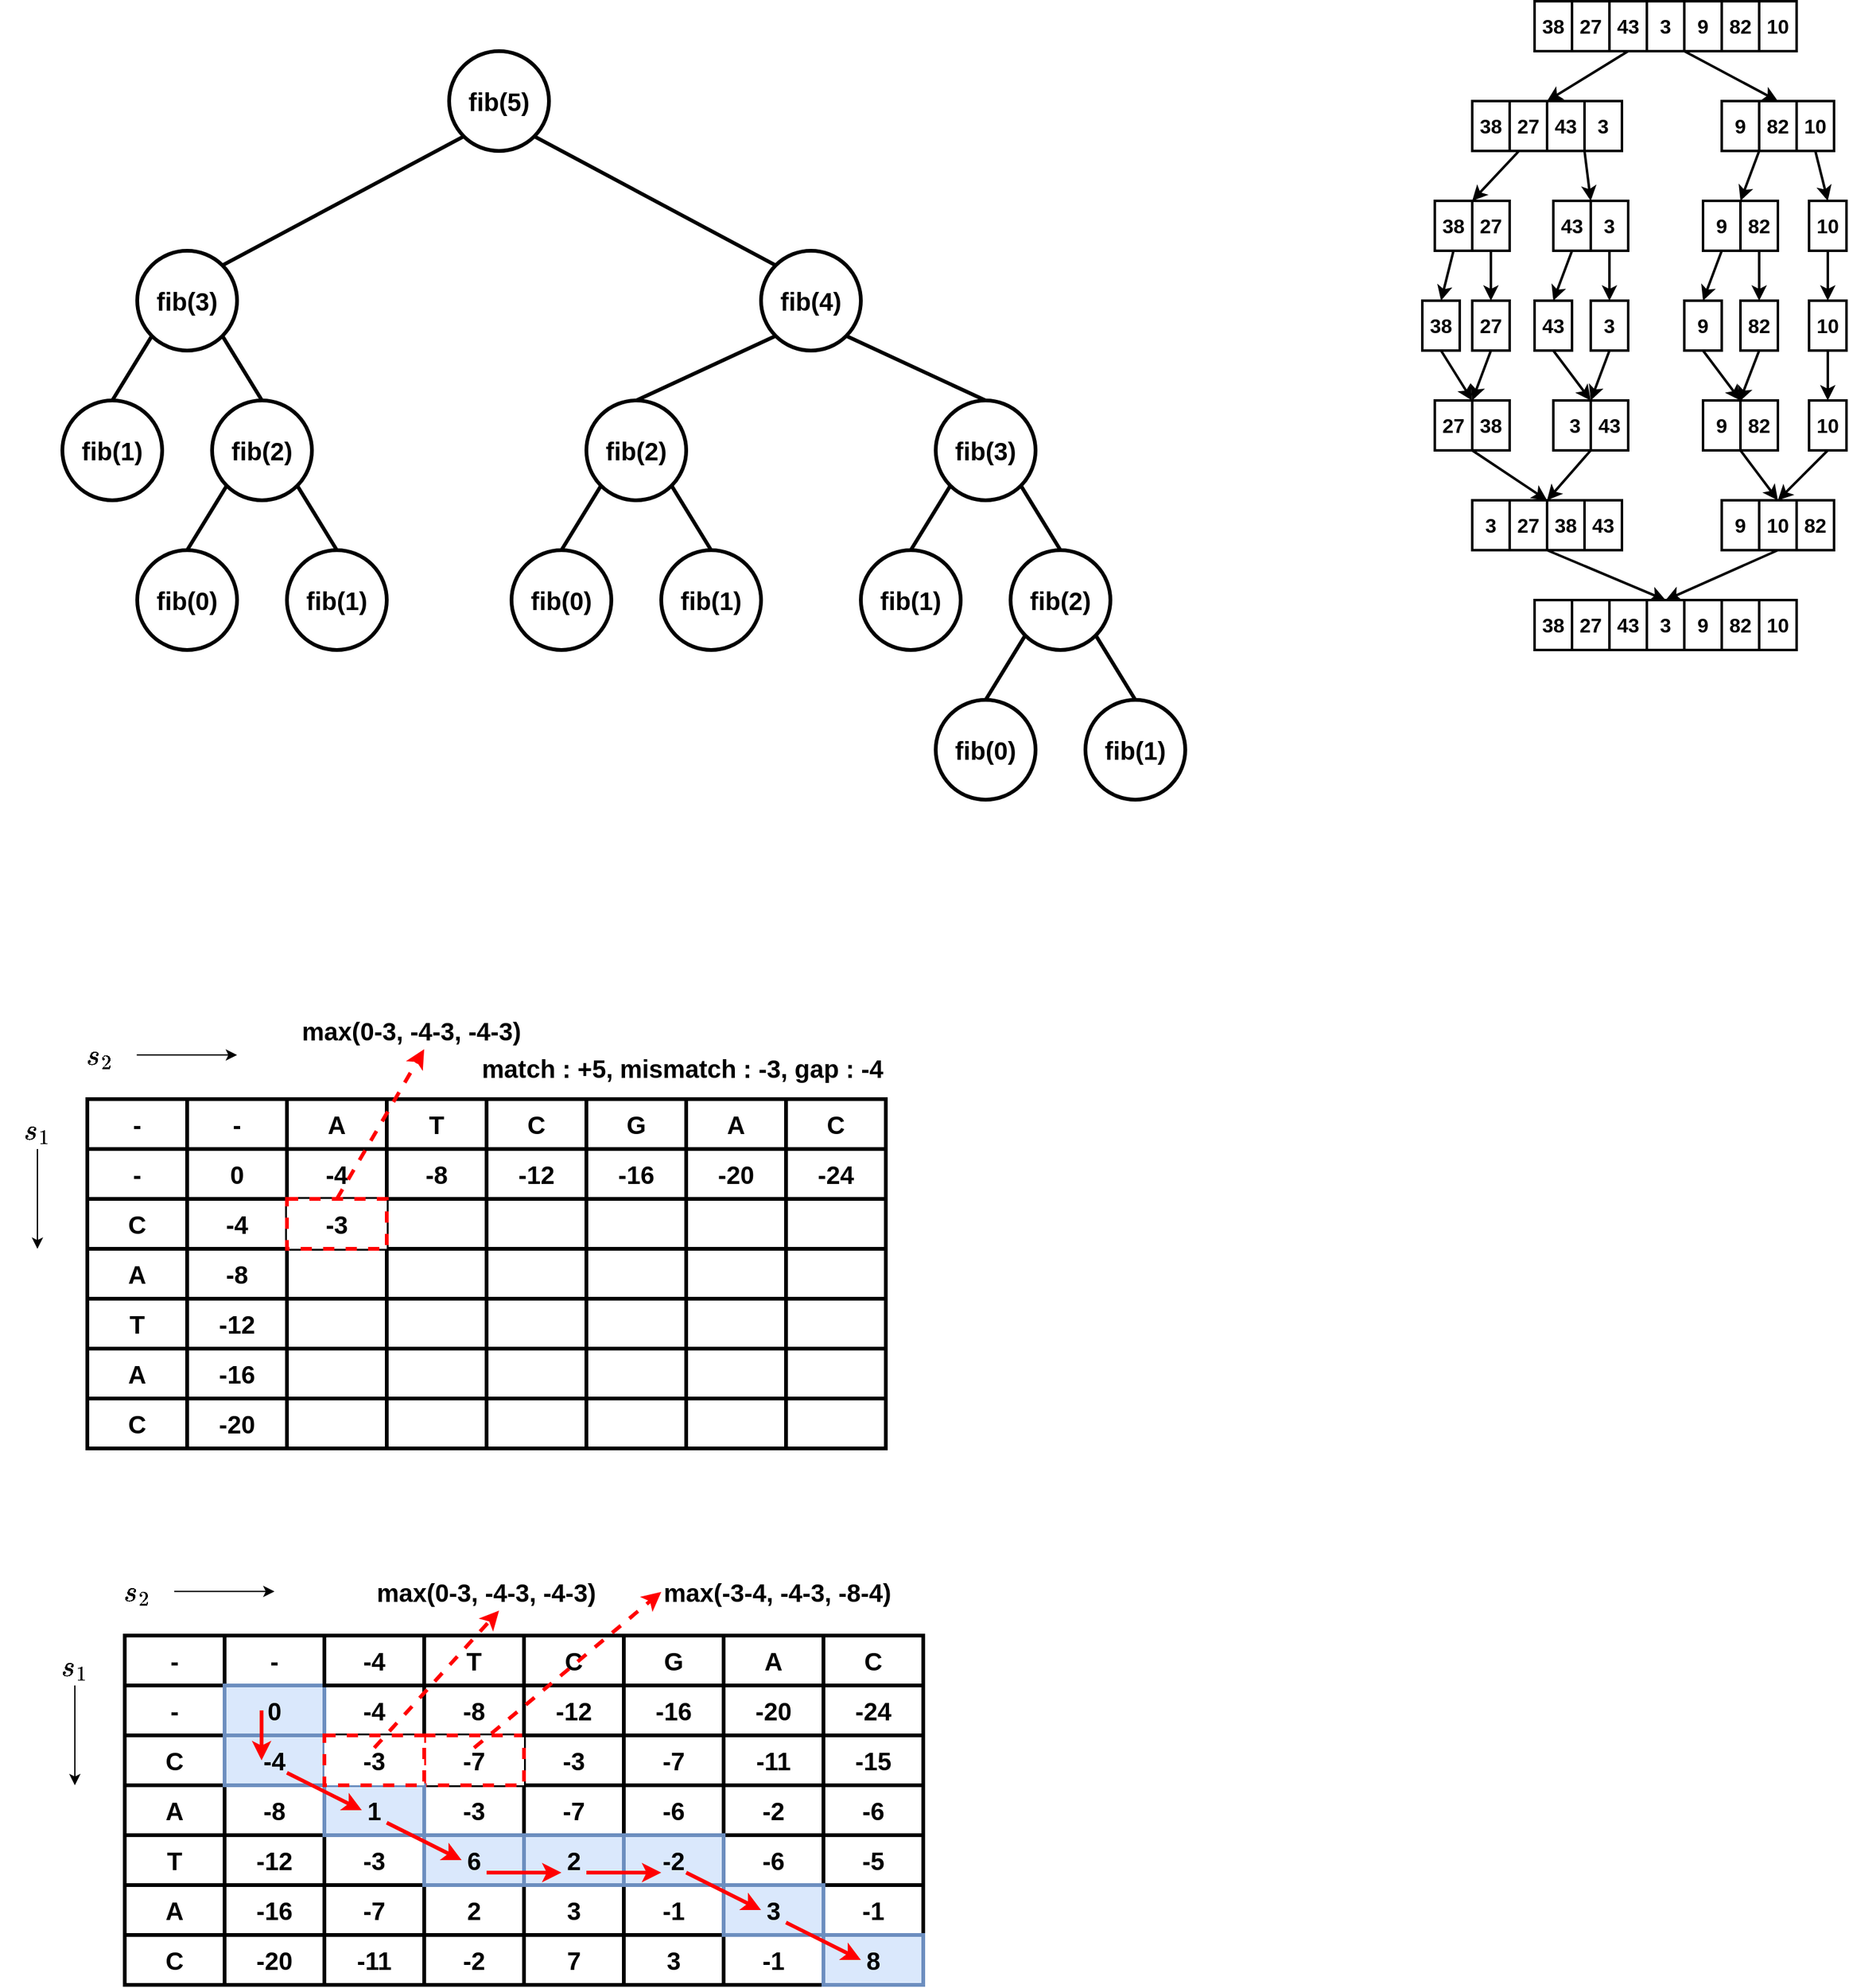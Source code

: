 <mxfile version="21.2.1" type="device">
  <diagram name="페이지-1" id="V3P7tdzR4vOY8KF21_iD">
    <mxGraphModel dx="2811" dy="2134" grid="1" gridSize="10" guides="1" tooltips="1" connect="1" arrows="1" fold="1" page="1" pageScale="1" pageWidth="850" pageHeight="1100" math="1" shadow="0">
      <root>
        <mxCell id="0" />
        <mxCell id="1" parent="0" />
        <mxCell id="xi960QgJWF0nTJ8SSEIm-17" style="rounded=0;orthogonalLoop=1;jettySize=auto;html=1;exitX=0;exitY=1;exitDx=0;exitDy=0;entryX=1;entryY=0;entryDx=0;entryDy=0;endArrow=none;endFill=0;strokeWidth=3;fontSize=20;" parent="1" source="xi960QgJWF0nTJ8SSEIm-1" target="xi960QgJWF0nTJ8SSEIm-3" edge="1">
          <mxGeometry relative="1" as="geometry" />
        </mxCell>
        <mxCell id="xi960QgJWF0nTJ8SSEIm-18" style="edgeStyle=none;rounded=0;orthogonalLoop=1;jettySize=auto;html=1;exitX=1;exitY=1;exitDx=0;exitDy=0;entryX=0;entryY=0;entryDx=0;entryDy=0;endArrow=none;endFill=0;strokeWidth=3;fontSize=20;" parent="1" source="xi960QgJWF0nTJ8SSEIm-1" target="xi960QgJWF0nTJ8SSEIm-8" edge="1">
          <mxGeometry relative="1" as="geometry" />
        </mxCell>
        <mxCell id="xi960QgJWF0nTJ8SSEIm-1" value="fib(5)" style="ellipse;whiteSpace=wrap;html=1;aspect=fixed;fontStyle=1;strokeWidth=3;fontSize=20;" parent="1" vertex="1">
          <mxGeometry x="370" y="280" width="80" height="80" as="geometry" />
        </mxCell>
        <mxCell id="xi960QgJWF0nTJ8SSEIm-19" style="edgeStyle=none;rounded=0;orthogonalLoop=1;jettySize=auto;html=1;exitX=0;exitY=1;exitDx=0;exitDy=0;entryX=0.5;entryY=0;entryDx=0;entryDy=0;endArrow=none;endFill=0;strokeWidth=3;fontSize=20;" parent="1" source="xi960QgJWF0nTJ8SSEIm-3" target="xi960QgJWF0nTJ8SSEIm-4" edge="1">
          <mxGeometry relative="1" as="geometry" />
        </mxCell>
        <mxCell id="xi960QgJWF0nTJ8SSEIm-20" style="edgeStyle=none;rounded=0;orthogonalLoop=1;jettySize=auto;html=1;exitX=1;exitY=1;exitDx=0;exitDy=0;entryX=0.5;entryY=0;entryDx=0;entryDy=0;endArrow=none;endFill=0;strokeWidth=3;fontSize=20;" parent="1" source="xi960QgJWF0nTJ8SSEIm-3" target="xi960QgJWF0nTJ8SSEIm-5" edge="1">
          <mxGeometry relative="1" as="geometry" />
        </mxCell>
        <mxCell id="xi960QgJWF0nTJ8SSEIm-3" value="fib(3)" style="ellipse;whiteSpace=wrap;html=1;aspect=fixed;fontStyle=1;strokeWidth=3;fontSize=20;" parent="1" vertex="1">
          <mxGeometry x="120" y="440" width="80" height="80" as="geometry" />
        </mxCell>
        <mxCell id="xi960QgJWF0nTJ8SSEIm-4" value="fib(1)" style="ellipse;whiteSpace=wrap;html=1;aspect=fixed;fontStyle=1;strokeWidth=3;fontSize=20;" parent="1" vertex="1">
          <mxGeometry x="60" y="560" width="80" height="80" as="geometry" />
        </mxCell>
        <mxCell id="xi960QgJWF0nTJ8SSEIm-31" style="edgeStyle=none;rounded=0;orthogonalLoop=1;jettySize=auto;html=1;exitX=0;exitY=1;exitDx=0;exitDy=0;entryX=0.5;entryY=0;entryDx=0;entryDy=0;endArrow=none;endFill=0;strokeWidth=3;fontSize=20;" parent="1" source="xi960QgJWF0nTJ8SSEIm-5" target="xi960QgJWF0nTJ8SSEIm-7" edge="1">
          <mxGeometry relative="1" as="geometry" />
        </mxCell>
        <mxCell id="xi960QgJWF0nTJ8SSEIm-32" style="edgeStyle=none;rounded=0;orthogonalLoop=1;jettySize=auto;html=1;exitX=1;exitY=1;exitDx=0;exitDy=0;entryX=0.5;entryY=0;entryDx=0;entryDy=0;endArrow=none;endFill=0;strokeWidth=3;fontSize=20;" parent="1" source="xi960QgJWF0nTJ8SSEIm-5" target="xi960QgJWF0nTJ8SSEIm-6" edge="1">
          <mxGeometry relative="1" as="geometry" />
        </mxCell>
        <mxCell id="xi960QgJWF0nTJ8SSEIm-5" value="fib(2)" style="ellipse;whiteSpace=wrap;html=1;aspect=fixed;fontStyle=1;strokeWidth=3;fontSize=20;" parent="1" vertex="1">
          <mxGeometry x="180" y="560" width="80" height="80" as="geometry" />
        </mxCell>
        <mxCell id="xi960QgJWF0nTJ8SSEIm-6" value="fib(1)" style="ellipse;whiteSpace=wrap;html=1;aspect=fixed;fontStyle=1;strokeWidth=3;fontSize=20;" parent="1" vertex="1">
          <mxGeometry x="240" y="680" width="80" height="80" as="geometry" />
        </mxCell>
        <mxCell id="xi960QgJWF0nTJ8SSEIm-7" value="fib(0)" style="ellipse;whiteSpace=wrap;html=1;aspect=fixed;fontStyle=1;strokeWidth=3;fontSize=20;" parent="1" vertex="1">
          <mxGeometry x="120" y="680" width="80" height="80" as="geometry" />
        </mxCell>
        <mxCell id="xi960QgJWF0nTJ8SSEIm-21" style="edgeStyle=none;rounded=0;orthogonalLoop=1;jettySize=auto;html=1;exitX=0;exitY=1;exitDx=0;exitDy=0;entryX=0.5;entryY=0;entryDx=0;entryDy=0;endArrow=none;endFill=0;strokeWidth=3;fontSize=20;" parent="1" source="xi960QgJWF0nTJ8SSEIm-8" target="xi960QgJWF0nTJ8SSEIm-9" edge="1">
          <mxGeometry relative="1" as="geometry" />
        </mxCell>
        <mxCell id="xi960QgJWF0nTJ8SSEIm-22" style="edgeStyle=none;rounded=0;orthogonalLoop=1;jettySize=auto;html=1;exitX=1;exitY=1;exitDx=0;exitDy=0;entryX=0.5;entryY=0;entryDx=0;entryDy=0;endArrow=none;endFill=0;strokeWidth=3;fontSize=20;" parent="1" source="xi960QgJWF0nTJ8SSEIm-8" target="xi960QgJWF0nTJ8SSEIm-10" edge="1">
          <mxGeometry relative="1" as="geometry" />
        </mxCell>
        <mxCell id="xi960QgJWF0nTJ8SSEIm-8" value="fib(4)" style="ellipse;whiteSpace=wrap;html=1;aspect=fixed;fontStyle=1;strokeWidth=3;fontSize=20;" parent="1" vertex="1">
          <mxGeometry x="620" y="440" width="80" height="80" as="geometry" />
        </mxCell>
        <mxCell id="xi960QgJWF0nTJ8SSEIm-25" style="edgeStyle=none;rounded=0;orthogonalLoop=1;jettySize=auto;html=1;exitX=0;exitY=1;exitDx=0;exitDy=0;entryX=0.5;entryY=0;entryDx=0;entryDy=0;endArrow=none;endFill=0;strokeWidth=3;fontSize=20;" parent="1" source="xi960QgJWF0nTJ8SSEIm-9" target="xi960QgJWF0nTJ8SSEIm-12" edge="1">
          <mxGeometry relative="1" as="geometry" />
        </mxCell>
        <mxCell id="xi960QgJWF0nTJ8SSEIm-26" style="edgeStyle=none;rounded=0;orthogonalLoop=1;jettySize=auto;html=1;exitX=1;exitY=1;exitDx=0;exitDy=0;entryX=0.5;entryY=0;entryDx=0;entryDy=0;endArrow=none;endFill=0;strokeWidth=3;fontSize=20;" parent="1" source="xi960QgJWF0nTJ8SSEIm-9" target="xi960QgJWF0nTJ8SSEIm-11" edge="1">
          <mxGeometry relative="1" as="geometry" />
        </mxCell>
        <mxCell id="xi960QgJWF0nTJ8SSEIm-9" value="fib(2)" style="ellipse;whiteSpace=wrap;html=1;aspect=fixed;fontStyle=1;strokeWidth=3;fontSize=20;" parent="1" vertex="1">
          <mxGeometry x="480" y="560" width="80" height="80" as="geometry" />
        </mxCell>
        <mxCell id="xi960QgJWF0nTJ8SSEIm-27" style="edgeStyle=none;rounded=0;orthogonalLoop=1;jettySize=auto;html=1;exitX=0;exitY=1;exitDx=0;exitDy=0;entryX=0.5;entryY=0;entryDx=0;entryDy=0;endArrow=none;endFill=0;strokeWidth=3;fontSize=20;" parent="1" source="xi960QgJWF0nTJ8SSEIm-10" target="xi960QgJWF0nTJ8SSEIm-13" edge="1">
          <mxGeometry relative="1" as="geometry" />
        </mxCell>
        <mxCell id="xi960QgJWF0nTJ8SSEIm-28" style="edgeStyle=none;rounded=0;orthogonalLoop=1;jettySize=auto;html=1;exitX=1;exitY=1;exitDx=0;exitDy=0;entryX=0.5;entryY=0;entryDx=0;entryDy=0;endArrow=none;endFill=0;strokeWidth=3;fontSize=20;" parent="1" source="xi960QgJWF0nTJ8SSEIm-10" target="xi960QgJWF0nTJ8SSEIm-14" edge="1">
          <mxGeometry relative="1" as="geometry" />
        </mxCell>
        <mxCell id="xi960QgJWF0nTJ8SSEIm-10" value="fib(3)" style="ellipse;whiteSpace=wrap;html=1;aspect=fixed;fontStyle=1;strokeWidth=3;fontSize=20;" parent="1" vertex="1">
          <mxGeometry x="760" y="560" width="80" height="80" as="geometry" />
        </mxCell>
        <mxCell id="xi960QgJWF0nTJ8SSEIm-11" value="fib(1)" style="ellipse;whiteSpace=wrap;html=1;aspect=fixed;fontStyle=1;strokeWidth=3;fontSize=20;" parent="1" vertex="1">
          <mxGeometry x="540" y="680" width="80" height="80" as="geometry" />
        </mxCell>
        <mxCell id="xi960QgJWF0nTJ8SSEIm-12" value="fib(0)" style="ellipse;whiteSpace=wrap;html=1;aspect=fixed;fontStyle=1;strokeWidth=3;fontSize=20;" parent="1" vertex="1">
          <mxGeometry x="420" y="680" width="80" height="80" as="geometry" />
        </mxCell>
        <mxCell id="xi960QgJWF0nTJ8SSEIm-13" value="fib(1)" style="ellipse;whiteSpace=wrap;html=1;aspect=fixed;fontStyle=1;strokeWidth=3;fontSize=20;" parent="1" vertex="1">
          <mxGeometry x="700" y="680" width="80" height="80" as="geometry" />
        </mxCell>
        <mxCell id="xi960QgJWF0nTJ8SSEIm-29" style="edgeStyle=none;rounded=0;orthogonalLoop=1;jettySize=auto;html=1;exitX=0;exitY=1;exitDx=0;exitDy=0;entryX=0.5;entryY=0;entryDx=0;entryDy=0;endArrow=none;endFill=0;strokeWidth=3;fontSize=20;" parent="1" source="xi960QgJWF0nTJ8SSEIm-14" target="xi960QgJWF0nTJ8SSEIm-16" edge="1">
          <mxGeometry relative="1" as="geometry" />
        </mxCell>
        <mxCell id="xi960QgJWF0nTJ8SSEIm-30" style="edgeStyle=none;rounded=0;orthogonalLoop=1;jettySize=auto;html=1;exitX=1;exitY=1;exitDx=0;exitDy=0;entryX=0.5;entryY=0;entryDx=0;entryDy=0;endArrow=none;endFill=0;strokeWidth=3;fontSize=20;" parent="1" source="xi960QgJWF0nTJ8SSEIm-14" target="xi960QgJWF0nTJ8SSEIm-15" edge="1">
          <mxGeometry relative="1" as="geometry" />
        </mxCell>
        <mxCell id="xi960QgJWF0nTJ8SSEIm-14" value="fib(2)" style="ellipse;whiteSpace=wrap;html=1;aspect=fixed;fontStyle=1;strokeWidth=3;fontSize=20;" parent="1" vertex="1">
          <mxGeometry x="820" y="680" width="80" height="80" as="geometry" />
        </mxCell>
        <mxCell id="xi960QgJWF0nTJ8SSEIm-15" value="fib(1)" style="ellipse;whiteSpace=wrap;html=1;aspect=fixed;fontStyle=1;strokeWidth=3;fontSize=20;" parent="1" vertex="1">
          <mxGeometry x="880" y="800" width="80" height="80" as="geometry" />
        </mxCell>
        <mxCell id="xi960QgJWF0nTJ8SSEIm-16" value="fib(0)" style="ellipse;whiteSpace=wrap;html=1;aspect=fixed;fontStyle=1;strokeWidth=3;fontSize=20;" parent="1" vertex="1">
          <mxGeometry x="760" y="800" width="80" height="80" as="geometry" />
        </mxCell>
        <mxCell id="cX_sl3keeCvT7ouclhXh-1" value="38" style="rounded=0;whiteSpace=wrap;html=1;fontStyle=1;fontSize=16;strokeWidth=2;" parent="1" vertex="1">
          <mxGeometry x="1240" y="240" width="30" height="40" as="geometry" />
        </mxCell>
        <mxCell id="cX_sl3keeCvT7ouclhXh-2" value="27" style="rounded=0;whiteSpace=wrap;html=1;fontStyle=1;fontSize=16;strokeWidth=2;" parent="1" vertex="1">
          <mxGeometry x="1270" y="240" width="30" height="40" as="geometry" />
        </mxCell>
        <mxCell id="cX_sl3keeCvT7ouclhXh-30" style="rounded=0;orthogonalLoop=1;jettySize=auto;html=1;exitX=0.5;exitY=1;exitDx=0;exitDy=0;entryX=0;entryY=0;entryDx=0;entryDy=0;fontSize=16;strokeWidth=2;" parent="1" source="cX_sl3keeCvT7ouclhXh-3" target="cX_sl3keeCvT7ouclhXh-11" edge="1">
          <mxGeometry relative="1" as="geometry" />
        </mxCell>
        <mxCell id="cX_sl3keeCvT7ouclhXh-3" value="43" style="rounded=0;whiteSpace=wrap;html=1;fontStyle=1;fontSize=16;strokeWidth=2;" parent="1" vertex="1">
          <mxGeometry x="1300" y="240" width="30" height="40" as="geometry" />
        </mxCell>
        <mxCell id="cX_sl3keeCvT7ouclhXh-4" value="3" style="rounded=0;whiteSpace=wrap;html=1;fontStyle=1;fontSize=16;strokeWidth=2;" parent="1" vertex="1">
          <mxGeometry x="1330" y="240" width="30" height="40" as="geometry" />
        </mxCell>
        <mxCell id="cX_sl3keeCvT7ouclhXh-31" style="edgeStyle=none;rounded=0;orthogonalLoop=1;jettySize=auto;html=1;exitX=0;exitY=1;exitDx=0;exitDy=0;entryX=0.5;entryY=0;entryDx=0;entryDy=0;strokeWidth=2;fontSize=16;" parent="1" source="cX_sl3keeCvT7ouclhXh-5" target="cX_sl3keeCvT7ouclhXh-14" edge="1">
          <mxGeometry relative="1" as="geometry" />
        </mxCell>
        <mxCell id="cX_sl3keeCvT7ouclhXh-5" value="9" style="rounded=0;whiteSpace=wrap;html=1;fontStyle=1;fontSize=16;strokeWidth=2;" parent="1" vertex="1">
          <mxGeometry x="1360" y="240" width="30" height="40" as="geometry" />
        </mxCell>
        <mxCell id="cX_sl3keeCvT7ouclhXh-6" value="82" style="rounded=0;whiteSpace=wrap;html=1;fontStyle=1;fontSize=16;strokeWidth=2;" parent="1" vertex="1">
          <mxGeometry x="1390" y="240" width="30" height="40" as="geometry" />
        </mxCell>
        <mxCell id="cX_sl3keeCvT7ouclhXh-7" value="10" style="rounded=0;whiteSpace=wrap;html=1;fontStyle=1;fontSize=16;strokeWidth=2;" parent="1" vertex="1">
          <mxGeometry x="1420" y="240" width="30" height="40" as="geometry" />
        </mxCell>
        <mxCell id="cX_sl3keeCvT7ouclhXh-9" value="38" style="rounded=0;whiteSpace=wrap;html=1;fontStyle=1;fontSize=16;strokeWidth=2;" parent="1" vertex="1">
          <mxGeometry x="1190" y="320" width="30" height="40" as="geometry" />
        </mxCell>
        <mxCell id="cX_sl3keeCvT7ouclhXh-32" style="edgeStyle=none;rounded=0;orthogonalLoop=1;jettySize=auto;html=1;exitX=0.25;exitY=1;exitDx=0;exitDy=0;entryX=0;entryY=0;entryDx=0;entryDy=0;strokeWidth=2;fontSize=16;" parent="1" source="cX_sl3keeCvT7ouclhXh-10" target="cX_sl3keeCvT7ouclhXh-17" edge="1">
          <mxGeometry relative="1" as="geometry" />
        </mxCell>
        <mxCell id="cX_sl3keeCvT7ouclhXh-10" value="27" style="rounded=0;whiteSpace=wrap;html=1;fontStyle=1;fontSize=16;strokeWidth=2;" parent="1" vertex="1">
          <mxGeometry x="1220" y="320" width="30" height="40" as="geometry" />
        </mxCell>
        <mxCell id="cX_sl3keeCvT7ouclhXh-11" value="43" style="rounded=0;whiteSpace=wrap;html=1;fontStyle=1;fontSize=16;strokeWidth=2;" parent="1" vertex="1">
          <mxGeometry x="1250" y="320" width="30" height="40" as="geometry" />
        </mxCell>
        <mxCell id="cX_sl3keeCvT7ouclhXh-33" style="edgeStyle=none;rounded=0;orthogonalLoop=1;jettySize=auto;html=1;exitX=0;exitY=1;exitDx=0;exitDy=0;entryX=0;entryY=0;entryDx=0;entryDy=0;strokeWidth=2;fontSize=16;" parent="1" source="cX_sl3keeCvT7ouclhXh-12" target="cX_sl3keeCvT7ouclhXh-19" edge="1">
          <mxGeometry relative="1" as="geometry" />
        </mxCell>
        <mxCell id="cX_sl3keeCvT7ouclhXh-12" value="3" style="rounded=0;whiteSpace=wrap;html=1;fontStyle=1;fontSize=16;strokeWidth=2;" parent="1" vertex="1">
          <mxGeometry x="1280" y="320" width="30" height="40" as="geometry" />
        </mxCell>
        <mxCell id="cX_sl3keeCvT7ouclhXh-13" value="9" style="rounded=0;whiteSpace=wrap;html=1;fontStyle=1;fontSize=16;strokeWidth=2;" parent="1" vertex="1">
          <mxGeometry x="1390" y="320" width="30" height="40" as="geometry" />
        </mxCell>
        <mxCell id="cX_sl3keeCvT7ouclhXh-34" style="edgeStyle=none;rounded=0;orthogonalLoop=1;jettySize=auto;html=1;exitX=0;exitY=1;exitDx=0;exitDy=0;entryX=0;entryY=0;entryDx=0;entryDy=0;strokeWidth=2;fontSize=16;" parent="1" source="cX_sl3keeCvT7ouclhXh-14" target="cX_sl3keeCvT7ouclhXh-21" edge="1">
          <mxGeometry relative="1" as="geometry" />
        </mxCell>
        <mxCell id="cX_sl3keeCvT7ouclhXh-14" value="82" style="rounded=0;whiteSpace=wrap;html=1;fontStyle=1;fontSize=16;strokeWidth=2;" parent="1" vertex="1">
          <mxGeometry x="1420" y="320" width="30" height="40" as="geometry" />
        </mxCell>
        <mxCell id="cX_sl3keeCvT7ouclhXh-35" style="edgeStyle=none;rounded=0;orthogonalLoop=1;jettySize=auto;html=1;exitX=0.5;exitY=1;exitDx=0;exitDy=0;entryX=0.5;entryY=0;entryDx=0;entryDy=0;strokeWidth=2;fontSize=16;" parent="1" source="cX_sl3keeCvT7ouclhXh-15" target="cX_sl3keeCvT7ouclhXh-22" edge="1">
          <mxGeometry relative="1" as="geometry" />
        </mxCell>
        <mxCell id="cX_sl3keeCvT7ouclhXh-15" value="10" style="rounded=0;whiteSpace=wrap;html=1;fontStyle=1;fontSize=16;strokeWidth=2;" parent="1" vertex="1">
          <mxGeometry x="1450" y="320" width="30" height="40" as="geometry" />
        </mxCell>
        <mxCell id="cX_sl3keeCvT7ouclhXh-36" style="edgeStyle=none;rounded=0;orthogonalLoop=1;jettySize=auto;html=1;exitX=0.5;exitY=1;exitDx=0;exitDy=0;entryX=0.5;entryY=0;entryDx=0;entryDy=0;strokeWidth=2;fontSize=16;" parent="1" source="cX_sl3keeCvT7ouclhXh-16" target="cX_sl3keeCvT7ouclhXh-23" edge="1">
          <mxGeometry relative="1" as="geometry" />
        </mxCell>
        <mxCell id="cX_sl3keeCvT7ouclhXh-16" value="38" style="rounded=0;whiteSpace=wrap;html=1;fontStyle=1;fontSize=16;strokeWidth=2;" parent="1" vertex="1">
          <mxGeometry x="1160" y="400" width="30" height="40" as="geometry" />
        </mxCell>
        <mxCell id="cX_sl3keeCvT7ouclhXh-37" style="edgeStyle=none;rounded=0;orthogonalLoop=1;jettySize=auto;html=1;exitX=0.5;exitY=1;exitDx=0;exitDy=0;entryX=0.5;entryY=0;entryDx=0;entryDy=0;strokeWidth=2;fontSize=16;" parent="1" source="cX_sl3keeCvT7ouclhXh-17" target="cX_sl3keeCvT7ouclhXh-24" edge="1">
          <mxGeometry relative="1" as="geometry" />
        </mxCell>
        <mxCell id="cX_sl3keeCvT7ouclhXh-17" value="27" style="rounded=0;whiteSpace=wrap;html=1;fontStyle=1;fontSize=16;strokeWidth=2;" parent="1" vertex="1">
          <mxGeometry x="1190" y="400" width="30" height="40" as="geometry" />
        </mxCell>
        <mxCell id="cX_sl3keeCvT7ouclhXh-38" style="edgeStyle=none;rounded=0;orthogonalLoop=1;jettySize=auto;html=1;exitX=0.5;exitY=1;exitDx=0;exitDy=0;entryX=0.5;entryY=0;entryDx=0;entryDy=0;strokeWidth=2;fontSize=16;" parent="1" source="cX_sl3keeCvT7ouclhXh-18" target="cX_sl3keeCvT7ouclhXh-25" edge="1">
          <mxGeometry relative="1" as="geometry" />
        </mxCell>
        <mxCell id="cX_sl3keeCvT7ouclhXh-18" value="43" style="rounded=0;whiteSpace=wrap;html=1;fontStyle=1;fontSize=16;strokeWidth=2;" parent="1" vertex="1">
          <mxGeometry x="1255" y="400" width="30" height="40" as="geometry" />
        </mxCell>
        <mxCell id="cX_sl3keeCvT7ouclhXh-39" style="edgeStyle=none;rounded=0;orthogonalLoop=1;jettySize=auto;html=1;exitX=0.5;exitY=1;exitDx=0;exitDy=0;entryX=0.5;entryY=0;entryDx=0;entryDy=0;strokeWidth=2;fontSize=16;" parent="1" source="cX_sl3keeCvT7ouclhXh-19" target="cX_sl3keeCvT7ouclhXh-26" edge="1">
          <mxGeometry relative="1" as="geometry" />
        </mxCell>
        <mxCell id="cX_sl3keeCvT7ouclhXh-19" value="3" style="rounded=0;whiteSpace=wrap;html=1;fontStyle=1;fontSize=16;strokeWidth=2;" parent="1" vertex="1">
          <mxGeometry x="1285" y="400" width="30" height="40" as="geometry" />
        </mxCell>
        <mxCell id="cX_sl3keeCvT7ouclhXh-40" style="edgeStyle=none;rounded=0;orthogonalLoop=1;jettySize=auto;html=1;exitX=0.5;exitY=1;exitDx=0;exitDy=0;entryX=0.5;entryY=0;entryDx=0;entryDy=0;strokeWidth=2;fontSize=16;" parent="1" source="cX_sl3keeCvT7ouclhXh-20" target="cX_sl3keeCvT7ouclhXh-27" edge="1">
          <mxGeometry relative="1" as="geometry" />
        </mxCell>
        <mxCell id="cX_sl3keeCvT7ouclhXh-20" value="9" style="rounded=0;whiteSpace=wrap;html=1;fontStyle=1;fontSize=16;strokeWidth=2;" parent="1" vertex="1">
          <mxGeometry x="1375" y="400" width="30" height="40" as="geometry" />
        </mxCell>
        <mxCell id="cX_sl3keeCvT7ouclhXh-41" style="edgeStyle=none;rounded=0;orthogonalLoop=1;jettySize=auto;html=1;exitX=0.5;exitY=1;exitDx=0;exitDy=0;entryX=0.5;entryY=0;entryDx=0;entryDy=0;strokeWidth=2;fontSize=16;" parent="1" source="cX_sl3keeCvT7ouclhXh-21" target="cX_sl3keeCvT7ouclhXh-28" edge="1">
          <mxGeometry relative="1" as="geometry" />
        </mxCell>
        <mxCell id="cX_sl3keeCvT7ouclhXh-21" value="82" style="rounded=0;whiteSpace=wrap;html=1;fontStyle=1;fontSize=16;strokeWidth=2;" parent="1" vertex="1">
          <mxGeometry x="1405" y="400" width="30" height="40" as="geometry" />
        </mxCell>
        <mxCell id="cX_sl3keeCvT7ouclhXh-42" style="edgeStyle=none;rounded=0;orthogonalLoop=1;jettySize=auto;html=1;exitX=0.5;exitY=1;exitDx=0;exitDy=0;entryX=0.5;entryY=0;entryDx=0;entryDy=0;strokeWidth=2;fontSize=16;" parent="1" source="cX_sl3keeCvT7ouclhXh-22" target="cX_sl3keeCvT7ouclhXh-29" edge="1">
          <mxGeometry relative="1" as="geometry" />
        </mxCell>
        <mxCell id="cX_sl3keeCvT7ouclhXh-22" value="10" style="rounded=0;whiteSpace=wrap;html=1;fontStyle=1;fontSize=16;strokeWidth=2;" parent="1" vertex="1">
          <mxGeometry x="1460" y="400" width="30" height="40" as="geometry" />
        </mxCell>
        <mxCell id="cX_sl3keeCvT7ouclhXh-51" style="edgeStyle=none;rounded=0;orthogonalLoop=1;jettySize=auto;html=1;exitX=0.5;exitY=1;exitDx=0;exitDy=0;entryX=1;entryY=0;entryDx=0;entryDy=0;strokeWidth=2;fontSize=16;" parent="1" source="cX_sl3keeCvT7ouclhXh-23" target="cX_sl3keeCvT7ouclhXh-45" edge="1">
          <mxGeometry relative="1" as="geometry" />
        </mxCell>
        <mxCell id="cX_sl3keeCvT7ouclhXh-23" value="38" style="rounded=0;whiteSpace=wrap;html=1;fontStyle=1;fontSize=16;strokeWidth=2;" parent="1" vertex="1">
          <mxGeometry x="1150" y="480" width="30" height="40" as="geometry" />
        </mxCell>
        <mxCell id="cX_sl3keeCvT7ouclhXh-50" style="edgeStyle=none;rounded=0;orthogonalLoop=1;jettySize=auto;html=1;exitX=0.5;exitY=1;exitDx=0;exitDy=0;entryX=0;entryY=0;entryDx=0;entryDy=0;strokeWidth=2;fontSize=16;" parent="1" source="cX_sl3keeCvT7ouclhXh-24" target="cX_sl3keeCvT7ouclhXh-46" edge="1">
          <mxGeometry relative="1" as="geometry" />
        </mxCell>
        <mxCell id="cX_sl3keeCvT7ouclhXh-24" value="27" style="rounded=0;whiteSpace=wrap;html=1;fontStyle=1;fontSize=16;strokeWidth=2;" parent="1" vertex="1">
          <mxGeometry x="1190" y="480" width="30" height="40" as="geometry" />
        </mxCell>
        <mxCell id="cX_sl3keeCvT7ouclhXh-54" style="edgeStyle=none;rounded=0;orthogonalLoop=1;jettySize=auto;html=1;exitX=0.5;exitY=1;exitDx=0;exitDy=0;entryX=0;entryY=0;entryDx=0;entryDy=0;strokeWidth=2;fontSize=16;" parent="1" source="cX_sl3keeCvT7ouclhXh-25" target="cX_sl3keeCvT7ouclhXh-48" edge="1">
          <mxGeometry relative="1" as="geometry" />
        </mxCell>
        <mxCell id="cX_sl3keeCvT7ouclhXh-25" value="43" style="rounded=0;whiteSpace=wrap;html=1;fontStyle=1;fontSize=16;strokeWidth=2;" parent="1" vertex="1">
          <mxGeometry x="1240" y="480" width="30" height="40" as="geometry" />
        </mxCell>
        <mxCell id="cX_sl3keeCvT7ouclhXh-55" style="edgeStyle=none;rounded=0;orthogonalLoop=1;jettySize=auto;html=1;exitX=0.5;exitY=1;exitDx=0;exitDy=0;entryX=0;entryY=0;entryDx=0;entryDy=0;strokeWidth=2;fontSize=16;" parent="1" source="cX_sl3keeCvT7ouclhXh-26" target="cX_sl3keeCvT7ouclhXh-48" edge="1">
          <mxGeometry relative="1" as="geometry" />
        </mxCell>
        <mxCell id="cX_sl3keeCvT7ouclhXh-26" value="3" style="rounded=0;whiteSpace=wrap;html=1;fontStyle=1;fontSize=16;strokeWidth=2;" parent="1" vertex="1">
          <mxGeometry x="1285" y="480" width="30" height="40" as="geometry" />
        </mxCell>
        <mxCell id="cX_sl3keeCvT7ouclhXh-58" style="edgeStyle=none;rounded=0;orthogonalLoop=1;jettySize=auto;html=1;exitX=0.5;exitY=1;exitDx=0;exitDy=0;entryX=1;entryY=0;entryDx=0;entryDy=0;strokeWidth=2;fontSize=16;" parent="1" source="cX_sl3keeCvT7ouclhXh-27" target="cX_sl3keeCvT7ouclhXh-56" edge="1">
          <mxGeometry relative="1" as="geometry" />
        </mxCell>
        <mxCell id="cX_sl3keeCvT7ouclhXh-27" value="9" style="rounded=0;whiteSpace=wrap;html=1;fontStyle=1;fontSize=16;strokeWidth=2;" parent="1" vertex="1">
          <mxGeometry x="1360" y="480" width="30" height="40" as="geometry" />
        </mxCell>
        <mxCell id="cX_sl3keeCvT7ouclhXh-59" style="edgeStyle=none;rounded=0;orthogonalLoop=1;jettySize=auto;html=1;exitX=0.5;exitY=1;exitDx=0;exitDy=0;strokeWidth=2;fontSize=16;" parent="1" source="cX_sl3keeCvT7ouclhXh-28" edge="1">
          <mxGeometry relative="1" as="geometry">
            <mxPoint x="1404.286" y="560.857" as="targetPoint" />
          </mxGeometry>
        </mxCell>
        <mxCell id="cX_sl3keeCvT7ouclhXh-28" value="82" style="rounded=0;whiteSpace=wrap;html=1;fontStyle=1;fontSize=16;strokeWidth=2;" parent="1" vertex="1">
          <mxGeometry x="1405" y="480" width="30" height="40" as="geometry" />
        </mxCell>
        <mxCell id="cX_sl3keeCvT7ouclhXh-61" style="edgeStyle=none;rounded=0;orthogonalLoop=1;jettySize=auto;html=1;exitX=0.5;exitY=1;exitDx=0;exitDy=0;entryX=0.5;entryY=0;entryDx=0;entryDy=0;strokeWidth=2;fontSize=16;" parent="1" source="cX_sl3keeCvT7ouclhXh-29" target="cX_sl3keeCvT7ouclhXh-60" edge="1">
          <mxGeometry relative="1" as="geometry" />
        </mxCell>
        <mxCell id="cX_sl3keeCvT7ouclhXh-29" value="10" style="rounded=0;whiteSpace=wrap;html=1;fontStyle=1;fontSize=16;strokeWidth=2;" parent="1" vertex="1">
          <mxGeometry x="1460" y="480" width="30" height="40" as="geometry" />
        </mxCell>
        <mxCell id="cX_sl3keeCvT7ouclhXh-45" value="27" style="rounded=0;whiteSpace=wrap;html=1;fontStyle=1;fontSize=16;strokeWidth=2;" parent="1" vertex="1">
          <mxGeometry x="1160" y="560" width="30" height="40" as="geometry" />
        </mxCell>
        <mxCell id="cX_sl3keeCvT7ouclhXh-70" style="edgeStyle=none;rounded=0;orthogonalLoop=1;jettySize=auto;html=1;exitX=0;exitY=1;exitDx=0;exitDy=0;entryX=0;entryY=0;entryDx=0;entryDy=0;strokeWidth=2;fontSize=16;" parent="1" source="cX_sl3keeCvT7ouclhXh-46" target="cX_sl3keeCvT7ouclhXh-68" edge="1">
          <mxGeometry relative="1" as="geometry" />
        </mxCell>
        <mxCell id="cX_sl3keeCvT7ouclhXh-46" value="38" style="rounded=0;whiteSpace=wrap;html=1;fontStyle=1;fontSize=16;strokeWidth=2;" parent="1" vertex="1">
          <mxGeometry x="1190" y="560" width="30" height="40" as="geometry" />
        </mxCell>
        <mxCell id="cX_sl3keeCvT7ouclhXh-47" value="3" style="rounded=0;whiteSpace=wrap;html=1;fontStyle=1;fontSize=16;strokeWidth=2;" parent="1" vertex="1">
          <mxGeometry x="1255" y="560" width="35" height="40" as="geometry" />
        </mxCell>
        <mxCell id="cX_sl3keeCvT7ouclhXh-71" style="edgeStyle=none;rounded=0;orthogonalLoop=1;jettySize=auto;html=1;exitX=0;exitY=1;exitDx=0;exitDy=0;entryX=1;entryY=0;entryDx=0;entryDy=0;strokeWidth=2;fontSize=16;" parent="1" source="cX_sl3keeCvT7ouclhXh-48" target="cX_sl3keeCvT7ouclhXh-67" edge="1">
          <mxGeometry relative="1" as="geometry" />
        </mxCell>
        <mxCell id="cX_sl3keeCvT7ouclhXh-48" value="43" style="rounded=0;whiteSpace=wrap;html=1;fontStyle=1;fontSize=16;strokeWidth=2;" parent="1" vertex="1">
          <mxGeometry x="1285" y="560" width="30" height="40" as="geometry" />
        </mxCell>
        <mxCell id="cX_sl3keeCvT7ouclhXh-56" value="9" style="rounded=0;whiteSpace=wrap;html=1;fontStyle=1;fontSize=16;strokeWidth=2;" parent="1" vertex="1">
          <mxGeometry x="1375" y="560" width="30" height="40" as="geometry" />
        </mxCell>
        <mxCell id="cX_sl3keeCvT7ouclhXh-76" style="edgeStyle=none;rounded=0;orthogonalLoop=1;jettySize=auto;html=1;exitX=0;exitY=1;exitDx=0;exitDy=0;entryX=0.5;entryY=0;entryDx=0;entryDy=0;strokeWidth=2;fontSize=16;" parent="1" source="cX_sl3keeCvT7ouclhXh-57" target="cX_sl3keeCvT7ouclhXh-73" edge="1">
          <mxGeometry relative="1" as="geometry" />
        </mxCell>
        <mxCell id="cX_sl3keeCvT7ouclhXh-57" value="82" style="rounded=0;whiteSpace=wrap;html=1;fontStyle=1;fontSize=16;strokeWidth=2;" parent="1" vertex="1">
          <mxGeometry x="1405" y="560" width="30" height="40" as="geometry" />
        </mxCell>
        <mxCell id="cX_sl3keeCvT7ouclhXh-75" style="edgeStyle=none;rounded=0;orthogonalLoop=1;jettySize=auto;html=1;exitX=0.5;exitY=1;exitDx=0;exitDy=0;entryX=0.5;entryY=0;entryDx=0;entryDy=0;strokeWidth=2;fontSize=16;" parent="1" source="cX_sl3keeCvT7ouclhXh-60" target="cX_sl3keeCvT7ouclhXh-73" edge="1">
          <mxGeometry relative="1" as="geometry" />
        </mxCell>
        <mxCell id="cX_sl3keeCvT7ouclhXh-60" value="10" style="rounded=0;whiteSpace=wrap;html=1;fontStyle=1;fontSize=16;strokeWidth=2;" parent="1" vertex="1">
          <mxGeometry x="1460" y="560" width="30" height="40" as="geometry" />
        </mxCell>
        <mxCell id="cX_sl3keeCvT7ouclhXh-66" value="3" style="rounded=0;whiteSpace=wrap;html=1;fontStyle=1;fontSize=16;strokeWidth=2;" parent="1" vertex="1">
          <mxGeometry x="1190" y="640" width="30" height="40" as="geometry" />
        </mxCell>
        <mxCell id="cX_sl3keeCvT7ouclhXh-67" value="27" style="rounded=0;whiteSpace=wrap;html=1;fontStyle=1;fontSize=16;strokeWidth=2;" parent="1" vertex="1">
          <mxGeometry x="1220" y="640" width="30" height="40" as="geometry" />
        </mxCell>
        <mxCell id="cX_sl3keeCvT7ouclhXh-84" style="edgeStyle=none;rounded=0;orthogonalLoop=1;jettySize=auto;html=1;exitX=0;exitY=1;exitDx=0;exitDy=0;entryX=0.5;entryY=0;entryDx=0;entryDy=0;strokeWidth=2;fontSize=16;" parent="1" source="cX_sl3keeCvT7ouclhXh-68" target="cX_sl3keeCvT7ouclhXh-80" edge="1">
          <mxGeometry relative="1" as="geometry" />
        </mxCell>
        <mxCell id="cX_sl3keeCvT7ouclhXh-68" value="38" style="rounded=0;whiteSpace=wrap;html=1;fontStyle=1;fontSize=16;strokeWidth=2;" parent="1" vertex="1">
          <mxGeometry x="1250" y="640" width="30" height="40" as="geometry" />
        </mxCell>
        <mxCell id="cX_sl3keeCvT7ouclhXh-69" value="43" style="rounded=0;whiteSpace=wrap;html=1;fontStyle=1;fontSize=16;strokeWidth=2;" parent="1" vertex="1">
          <mxGeometry x="1280" y="640" width="30" height="40" as="geometry" />
        </mxCell>
        <mxCell id="cX_sl3keeCvT7ouclhXh-72" value="9" style="rounded=0;whiteSpace=wrap;html=1;fontStyle=1;fontSize=16;strokeWidth=2;" parent="1" vertex="1">
          <mxGeometry x="1390" y="640" width="30" height="40" as="geometry" />
        </mxCell>
        <mxCell id="cX_sl3keeCvT7ouclhXh-85" style="edgeStyle=none;rounded=0;orthogonalLoop=1;jettySize=auto;html=1;exitX=0.5;exitY=1;exitDx=0;exitDy=0;entryX=0.5;entryY=0;entryDx=0;entryDy=0;strokeWidth=2;fontSize=16;" parent="1" source="cX_sl3keeCvT7ouclhXh-73" target="cX_sl3keeCvT7ouclhXh-80" edge="1">
          <mxGeometry relative="1" as="geometry" />
        </mxCell>
        <mxCell id="cX_sl3keeCvT7ouclhXh-73" value="10" style="rounded=0;whiteSpace=wrap;html=1;fontStyle=1;fontSize=16;strokeWidth=2;" parent="1" vertex="1">
          <mxGeometry x="1420" y="640" width="30" height="40" as="geometry" />
        </mxCell>
        <mxCell id="cX_sl3keeCvT7ouclhXh-74" value="82" style="rounded=0;whiteSpace=wrap;html=1;fontStyle=1;fontSize=16;strokeWidth=2;" parent="1" vertex="1">
          <mxGeometry x="1450" y="640" width="30" height="40" as="geometry" />
        </mxCell>
        <mxCell id="cX_sl3keeCvT7ouclhXh-77" value="38" style="rounded=0;whiteSpace=wrap;html=1;fontStyle=1;fontSize=16;strokeWidth=2;" parent="1" vertex="1">
          <mxGeometry x="1240" y="720" width="30" height="40" as="geometry" />
        </mxCell>
        <mxCell id="cX_sl3keeCvT7ouclhXh-78" value="27" style="rounded=0;whiteSpace=wrap;html=1;fontStyle=1;fontSize=16;strokeWidth=2;" parent="1" vertex="1">
          <mxGeometry x="1270" y="720" width="30" height="40" as="geometry" />
        </mxCell>
        <mxCell id="cX_sl3keeCvT7ouclhXh-79" value="43" style="rounded=0;whiteSpace=wrap;html=1;fontStyle=1;fontSize=16;strokeWidth=2;" parent="1" vertex="1">
          <mxGeometry x="1300" y="720" width="30" height="40" as="geometry" />
        </mxCell>
        <mxCell id="cX_sl3keeCvT7ouclhXh-80" value="3" style="rounded=0;whiteSpace=wrap;html=1;fontStyle=1;fontSize=16;strokeWidth=2;" parent="1" vertex="1">
          <mxGeometry x="1330" y="720" width="30" height="40" as="geometry" />
        </mxCell>
        <mxCell id="cX_sl3keeCvT7ouclhXh-81" value="9" style="rounded=0;whiteSpace=wrap;html=1;fontStyle=1;fontSize=16;strokeWidth=2;" parent="1" vertex="1">
          <mxGeometry x="1360" y="720" width="30" height="40" as="geometry" />
        </mxCell>
        <mxCell id="cX_sl3keeCvT7ouclhXh-82" value="82" style="rounded=0;whiteSpace=wrap;html=1;fontStyle=1;fontSize=16;strokeWidth=2;" parent="1" vertex="1">
          <mxGeometry x="1390" y="720" width="30" height="40" as="geometry" />
        </mxCell>
        <mxCell id="cX_sl3keeCvT7ouclhXh-83" value="10" style="rounded=0;whiteSpace=wrap;html=1;fontStyle=1;fontSize=16;strokeWidth=2;" parent="1" vertex="1">
          <mxGeometry x="1420" y="720" width="30" height="40" as="geometry" />
        </mxCell>
        <mxCell id="IIIALtbJ6gJXUHirrjL4-1" value="-" style="rounded=0;whiteSpace=wrap;html=1;fontStyle=1;fontSize=20;strokeWidth=3;" parent="1" vertex="1">
          <mxGeometry x="80" y="1120" width="80" height="40" as="geometry" />
        </mxCell>
        <mxCell id="IIIALtbJ6gJXUHirrjL4-2" value="-" style="rounded=0;whiteSpace=wrap;html=1;fontStyle=1;fontSize=20;strokeWidth=3;" parent="1" vertex="1">
          <mxGeometry x="160" y="1120" width="80" height="40" as="geometry" />
        </mxCell>
        <mxCell id="IIIALtbJ6gJXUHirrjL4-5" value="A" style="rounded=0;whiteSpace=wrap;html=1;fontStyle=1;fontSize=20;strokeWidth=3;" parent="1" vertex="1">
          <mxGeometry x="240" y="1120" width="80" height="40" as="geometry" />
        </mxCell>
        <mxCell id="IIIALtbJ6gJXUHirrjL4-6" value="T" style="rounded=0;whiteSpace=wrap;html=1;fontStyle=1;fontSize=20;strokeWidth=3;" parent="1" vertex="1">
          <mxGeometry x="320" y="1120" width="80" height="40" as="geometry" />
        </mxCell>
        <mxCell id="IIIALtbJ6gJXUHirrjL4-7" value="C" style="rounded=0;whiteSpace=wrap;html=1;fontStyle=1;fontSize=20;strokeWidth=3;" parent="1" vertex="1">
          <mxGeometry x="400" y="1120" width="80" height="40" as="geometry" />
        </mxCell>
        <mxCell id="IIIALtbJ6gJXUHirrjL4-8" value="G" style="rounded=0;whiteSpace=wrap;html=1;fontStyle=1;fontSize=20;strokeWidth=3;" parent="1" vertex="1">
          <mxGeometry x="480" y="1120" width="80" height="40" as="geometry" />
        </mxCell>
        <mxCell id="IIIALtbJ6gJXUHirrjL4-9" value="A" style="rounded=0;whiteSpace=wrap;html=1;fontStyle=1;fontSize=20;strokeWidth=3;" parent="1" vertex="1">
          <mxGeometry x="560" y="1120" width="80" height="40" as="geometry" />
        </mxCell>
        <mxCell id="IIIALtbJ6gJXUHirrjL4-10" value="C" style="rounded=0;whiteSpace=wrap;html=1;fontStyle=1;fontSize=20;strokeWidth=3;" parent="1" vertex="1">
          <mxGeometry x="640" y="1120" width="80" height="40" as="geometry" />
        </mxCell>
        <mxCell id="IIIALtbJ6gJXUHirrjL4-11" value="-" style="rounded=0;whiteSpace=wrap;html=1;fontStyle=1;fontSize=20;strokeWidth=3;" parent="1" vertex="1">
          <mxGeometry x="80" y="1160" width="80" height="40" as="geometry" />
        </mxCell>
        <mxCell id="IIIALtbJ6gJXUHirrjL4-12" value="C" style="rounded=0;whiteSpace=wrap;html=1;fontStyle=1;fontSize=20;strokeWidth=3;" parent="1" vertex="1">
          <mxGeometry x="80" y="1200" width="80" height="40" as="geometry" />
        </mxCell>
        <mxCell id="IIIALtbJ6gJXUHirrjL4-13" value="A" style="rounded=0;whiteSpace=wrap;html=1;fontStyle=1;fontSize=20;strokeWidth=3;" parent="1" vertex="1">
          <mxGeometry x="80" y="1240" width="80" height="40" as="geometry" />
        </mxCell>
        <mxCell id="IIIALtbJ6gJXUHirrjL4-14" value="T" style="rounded=0;whiteSpace=wrap;html=1;fontStyle=1;fontSize=20;strokeWidth=3;" parent="1" vertex="1">
          <mxGeometry x="80" y="1280" width="80" height="40" as="geometry" />
        </mxCell>
        <mxCell id="IIIALtbJ6gJXUHirrjL4-15" value="A" style="rounded=0;whiteSpace=wrap;html=1;fontStyle=1;fontSize=20;strokeWidth=3;" parent="1" vertex="1">
          <mxGeometry x="80" y="1320" width="80" height="40" as="geometry" />
        </mxCell>
        <mxCell id="IIIALtbJ6gJXUHirrjL4-16" value="C" style="rounded=0;whiteSpace=wrap;html=1;fontStyle=1;fontSize=20;strokeWidth=3;" parent="1" vertex="1">
          <mxGeometry x="80" y="1360" width="80" height="40" as="geometry" />
        </mxCell>
        <mxCell id="IIIALtbJ6gJXUHirrjL4-17" value="0" style="rounded=0;whiteSpace=wrap;html=1;fontStyle=1;fontSize=20;strokeWidth=3;" parent="1" vertex="1">
          <mxGeometry x="160" y="1160" width="80" height="40" as="geometry" />
        </mxCell>
        <mxCell id="IIIALtbJ6gJXUHirrjL4-18" value="-4" style="rounded=0;whiteSpace=wrap;html=1;fontStyle=1;fontSize=20;strokeWidth=3;" parent="1" vertex="1">
          <mxGeometry x="160" y="1200" width="80" height="40" as="geometry" />
        </mxCell>
        <mxCell id="IIIALtbJ6gJXUHirrjL4-19" value="-8" style="rounded=0;whiteSpace=wrap;html=1;fontStyle=1;fontSize=20;strokeWidth=3;" parent="1" vertex="1">
          <mxGeometry x="160" y="1240" width="80" height="40" as="geometry" />
        </mxCell>
        <mxCell id="IIIALtbJ6gJXUHirrjL4-20" value="-12" style="rounded=0;whiteSpace=wrap;html=1;fontStyle=1;fontSize=20;strokeWidth=3;" parent="1" vertex="1">
          <mxGeometry x="160" y="1280" width="80" height="40" as="geometry" />
        </mxCell>
        <mxCell id="IIIALtbJ6gJXUHirrjL4-21" value="-16" style="rounded=0;whiteSpace=wrap;html=1;fontStyle=1;fontSize=20;strokeWidth=3;" parent="1" vertex="1">
          <mxGeometry x="160" y="1320" width="80" height="40" as="geometry" />
        </mxCell>
        <mxCell id="IIIALtbJ6gJXUHirrjL4-22" value="-20" style="rounded=0;whiteSpace=wrap;html=1;fontStyle=1;fontSize=20;strokeWidth=3;" parent="1" vertex="1">
          <mxGeometry x="160" y="1360" width="80" height="40" as="geometry" />
        </mxCell>
        <mxCell id="IIIALtbJ6gJXUHirrjL4-29" value="-4" style="rounded=0;whiteSpace=wrap;html=1;fontStyle=1;fontSize=20;strokeWidth=3;" parent="1" vertex="1">
          <mxGeometry x="240" y="1160" width="80" height="40" as="geometry" />
        </mxCell>
        <mxCell id="IIIALtbJ6gJXUHirrjL4-73" style="rounded=0;orthogonalLoop=1;jettySize=auto;html=1;exitX=0.5;exitY=0;exitDx=0;exitDy=0;fontSize=20;dashed=1;strokeWidth=3;fillColor=#f8cecc;strokeColor=#FF0000;entryX=0.5;entryY=1;entryDx=0;entryDy=0;" parent="1" source="IIIALtbJ6gJXUHirrjL4-30" target="IIIALtbJ6gJXUHirrjL4-70" edge="1">
          <mxGeometry relative="1" as="geometry">
            <mxPoint x="400" y="1000" as="targetPoint" />
          </mxGeometry>
        </mxCell>
        <mxCell id="IIIALtbJ6gJXUHirrjL4-31" value="" style="rounded=0;whiteSpace=wrap;html=1;fontStyle=1;fontSize=20;strokeWidth=3;" parent="1" vertex="1">
          <mxGeometry x="240" y="1240" width="80" height="40" as="geometry" />
        </mxCell>
        <mxCell id="IIIALtbJ6gJXUHirrjL4-32" value="" style="rounded=0;whiteSpace=wrap;html=1;fontStyle=1;fontSize=20;strokeWidth=3;" parent="1" vertex="1">
          <mxGeometry x="240" y="1280" width="80" height="40" as="geometry" />
        </mxCell>
        <mxCell id="IIIALtbJ6gJXUHirrjL4-33" value="" style="rounded=0;whiteSpace=wrap;html=1;fontStyle=1;fontSize=20;strokeWidth=3;" parent="1" vertex="1">
          <mxGeometry x="240" y="1320" width="80" height="40" as="geometry" />
        </mxCell>
        <mxCell id="IIIALtbJ6gJXUHirrjL4-34" value="" style="rounded=0;whiteSpace=wrap;html=1;fontStyle=1;fontSize=20;strokeWidth=3;" parent="1" vertex="1">
          <mxGeometry x="240" y="1360" width="80" height="40" as="geometry" />
        </mxCell>
        <mxCell id="IIIALtbJ6gJXUHirrjL4-35" value="-8" style="rounded=0;whiteSpace=wrap;html=1;fontStyle=1;fontSize=20;strokeWidth=3;" parent="1" vertex="1">
          <mxGeometry x="320" y="1160" width="80" height="40" as="geometry" />
        </mxCell>
        <mxCell id="IIIALtbJ6gJXUHirrjL4-36" value="" style="rounded=0;whiteSpace=wrap;html=1;fontStyle=1;fontSize=20;strokeWidth=3;" parent="1" vertex="1">
          <mxGeometry x="320" y="1200" width="80" height="40" as="geometry" />
        </mxCell>
        <mxCell id="IIIALtbJ6gJXUHirrjL4-37" value="" style="rounded=0;whiteSpace=wrap;html=1;fontStyle=1;fontSize=20;strokeWidth=3;" parent="1" vertex="1">
          <mxGeometry x="320" y="1240" width="80" height="40" as="geometry" />
        </mxCell>
        <mxCell id="IIIALtbJ6gJXUHirrjL4-38" value="" style="rounded=0;whiteSpace=wrap;html=1;fontStyle=1;fontSize=20;strokeWidth=3;" parent="1" vertex="1">
          <mxGeometry x="320" y="1280" width="80" height="40" as="geometry" />
        </mxCell>
        <mxCell id="IIIALtbJ6gJXUHirrjL4-39" value="" style="rounded=0;whiteSpace=wrap;html=1;fontStyle=1;fontSize=20;strokeWidth=3;" parent="1" vertex="1">
          <mxGeometry x="320" y="1320" width="80" height="40" as="geometry" />
        </mxCell>
        <mxCell id="IIIALtbJ6gJXUHirrjL4-40" value="" style="rounded=0;whiteSpace=wrap;html=1;fontStyle=1;fontSize=20;strokeWidth=3;" parent="1" vertex="1">
          <mxGeometry x="320" y="1360" width="80" height="40" as="geometry" />
        </mxCell>
        <mxCell id="IIIALtbJ6gJXUHirrjL4-41" value="-12" style="rounded=0;whiteSpace=wrap;html=1;fontStyle=1;fontSize=20;strokeWidth=3;" parent="1" vertex="1">
          <mxGeometry x="400" y="1160" width="80" height="40" as="geometry" />
        </mxCell>
        <mxCell id="IIIALtbJ6gJXUHirrjL4-42" value="" style="rounded=0;whiteSpace=wrap;html=1;fontStyle=1;fontSize=20;strokeWidth=3;" parent="1" vertex="1">
          <mxGeometry x="400" y="1200" width="80" height="40" as="geometry" />
        </mxCell>
        <mxCell id="IIIALtbJ6gJXUHirrjL4-43" value="" style="rounded=0;whiteSpace=wrap;html=1;fontStyle=1;fontSize=20;strokeWidth=3;" parent="1" vertex="1">
          <mxGeometry x="400" y="1240" width="80" height="40" as="geometry" />
        </mxCell>
        <mxCell id="IIIALtbJ6gJXUHirrjL4-44" value="" style="rounded=0;whiteSpace=wrap;html=1;fontStyle=1;fontSize=20;strokeWidth=3;" parent="1" vertex="1">
          <mxGeometry x="400" y="1280" width="80" height="40" as="geometry" />
        </mxCell>
        <mxCell id="IIIALtbJ6gJXUHirrjL4-45" value="" style="rounded=0;whiteSpace=wrap;html=1;fontStyle=1;fontSize=20;strokeWidth=3;" parent="1" vertex="1">
          <mxGeometry x="400" y="1320" width="80" height="40" as="geometry" />
        </mxCell>
        <mxCell id="IIIALtbJ6gJXUHirrjL4-46" value="" style="rounded=0;whiteSpace=wrap;html=1;fontStyle=1;fontSize=20;strokeWidth=3;" parent="1" vertex="1">
          <mxGeometry x="400" y="1360" width="80" height="40" as="geometry" />
        </mxCell>
        <mxCell id="IIIALtbJ6gJXUHirrjL4-47" value="-16" style="rounded=0;whiteSpace=wrap;html=1;fontStyle=1;fontSize=20;strokeWidth=3;" parent="1" vertex="1">
          <mxGeometry x="480" y="1160" width="80" height="40" as="geometry" />
        </mxCell>
        <mxCell id="IIIALtbJ6gJXUHirrjL4-48" value="" style="rounded=0;whiteSpace=wrap;html=1;fontStyle=1;fontSize=20;strokeWidth=3;" parent="1" vertex="1">
          <mxGeometry x="480" y="1200" width="80" height="40" as="geometry" />
        </mxCell>
        <mxCell id="IIIALtbJ6gJXUHirrjL4-49" value="" style="rounded=0;whiteSpace=wrap;html=1;fontStyle=1;fontSize=20;strokeWidth=3;" parent="1" vertex="1">
          <mxGeometry x="480" y="1240" width="80" height="40" as="geometry" />
        </mxCell>
        <mxCell id="IIIALtbJ6gJXUHirrjL4-50" value="" style="rounded=0;whiteSpace=wrap;html=1;fontStyle=1;fontSize=20;strokeWidth=3;" parent="1" vertex="1">
          <mxGeometry x="480" y="1280" width="80" height="40" as="geometry" />
        </mxCell>
        <mxCell id="IIIALtbJ6gJXUHirrjL4-51" value="" style="rounded=0;whiteSpace=wrap;html=1;fontStyle=1;fontSize=20;strokeWidth=3;" parent="1" vertex="1">
          <mxGeometry x="480" y="1320" width="80" height="40" as="geometry" />
        </mxCell>
        <mxCell id="IIIALtbJ6gJXUHirrjL4-52" value="" style="rounded=0;whiteSpace=wrap;html=1;fontStyle=1;fontSize=20;strokeWidth=3;" parent="1" vertex="1">
          <mxGeometry x="480" y="1360" width="80" height="40" as="geometry" />
        </mxCell>
        <mxCell id="IIIALtbJ6gJXUHirrjL4-53" value="-20" style="rounded=0;whiteSpace=wrap;html=1;fontStyle=1;fontSize=20;strokeWidth=3;" parent="1" vertex="1">
          <mxGeometry x="560" y="1160" width="80" height="40" as="geometry" />
        </mxCell>
        <mxCell id="IIIALtbJ6gJXUHirrjL4-54" value="" style="rounded=0;whiteSpace=wrap;html=1;fontStyle=1;fontSize=20;strokeWidth=3;" parent="1" vertex="1">
          <mxGeometry x="560" y="1200" width="80" height="40" as="geometry" />
        </mxCell>
        <mxCell id="IIIALtbJ6gJXUHirrjL4-55" value="" style="rounded=0;whiteSpace=wrap;html=1;fontStyle=1;fontSize=20;strokeWidth=3;" parent="1" vertex="1">
          <mxGeometry x="560" y="1240" width="80" height="40" as="geometry" />
        </mxCell>
        <mxCell id="IIIALtbJ6gJXUHirrjL4-56" value="" style="rounded=0;whiteSpace=wrap;html=1;fontStyle=1;fontSize=20;strokeWidth=3;" parent="1" vertex="1">
          <mxGeometry x="560" y="1280" width="80" height="40" as="geometry" />
        </mxCell>
        <mxCell id="IIIALtbJ6gJXUHirrjL4-57" value="" style="rounded=0;whiteSpace=wrap;html=1;fontStyle=1;fontSize=20;strokeWidth=3;" parent="1" vertex="1">
          <mxGeometry x="560" y="1320" width="80" height="40" as="geometry" />
        </mxCell>
        <mxCell id="IIIALtbJ6gJXUHirrjL4-58" value="" style="rounded=0;whiteSpace=wrap;html=1;fontStyle=1;fontSize=20;strokeWidth=3;" parent="1" vertex="1">
          <mxGeometry x="560" y="1360" width="80" height="40" as="geometry" />
        </mxCell>
        <mxCell id="IIIALtbJ6gJXUHirrjL4-59" value="-24" style="rounded=0;whiteSpace=wrap;html=1;fontStyle=1;fontSize=20;strokeWidth=3;" parent="1" vertex="1">
          <mxGeometry x="640" y="1160" width="80" height="40" as="geometry" />
        </mxCell>
        <mxCell id="IIIALtbJ6gJXUHirrjL4-60" value="" style="rounded=0;whiteSpace=wrap;html=1;fontStyle=1;fontSize=20;strokeWidth=3;" parent="1" vertex="1">
          <mxGeometry x="640" y="1200" width="80" height="40" as="geometry" />
        </mxCell>
        <mxCell id="IIIALtbJ6gJXUHirrjL4-61" value="" style="rounded=0;whiteSpace=wrap;html=1;fontStyle=1;fontSize=20;strokeWidth=3;" parent="1" vertex="1">
          <mxGeometry x="640" y="1240" width="80" height="40" as="geometry" />
        </mxCell>
        <mxCell id="IIIALtbJ6gJXUHirrjL4-62" value="" style="rounded=0;whiteSpace=wrap;html=1;fontStyle=1;fontSize=20;strokeWidth=3;" parent="1" vertex="1">
          <mxGeometry x="640" y="1280" width="80" height="40" as="geometry" />
        </mxCell>
        <mxCell id="IIIALtbJ6gJXUHirrjL4-63" value="" style="rounded=0;whiteSpace=wrap;html=1;fontStyle=1;fontSize=20;strokeWidth=3;" parent="1" vertex="1">
          <mxGeometry x="640" y="1320" width="80" height="40" as="geometry" />
        </mxCell>
        <mxCell id="IIIALtbJ6gJXUHirrjL4-64" value="" style="rounded=0;whiteSpace=wrap;html=1;fontStyle=1;fontSize=20;strokeWidth=3;" parent="1" vertex="1">
          <mxGeometry x="640" y="1360" width="80" height="40" as="geometry" />
        </mxCell>
        <mxCell id="IIIALtbJ6gJXUHirrjL4-65" value="" style="endArrow=classic;html=1;rounded=0;fontSize=20;" parent="1" edge="1">
          <mxGeometry width="50" height="50" relative="1" as="geometry">
            <mxPoint x="40" y="1160" as="sourcePoint" />
            <mxPoint x="40" y="1240" as="targetPoint" />
          </mxGeometry>
        </mxCell>
        <mxCell id="IIIALtbJ6gJXUHirrjL4-66" value="`s_1`" style="text;html=1;strokeColor=none;fillColor=none;align=center;verticalAlign=middle;whiteSpace=wrap;rounded=0;strokeWidth=3;fontSize=20;" parent="1" vertex="1">
          <mxGeometry x="10" y="1130" width="60" height="30" as="geometry" />
        </mxCell>
        <mxCell id="IIIALtbJ6gJXUHirrjL4-67" value="" style="endArrow=classic;html=1;rounded=0;fontSize=20;" parent="1" edge="1">
          <mxGeometry width="50" height="50" relative="1" as="geometry">
            <mxPoint x="119.63" y="1084.63" as="sourcePoint" />
            <mxPoint x="200" y="1084.63" as="targetPoint" />
          </mxGeometry>
        </mxCell>
        <mxCell id="IIIALtbJ6gJXUHirrjL4-68" value="`s_2`" style="text;html=1;strokeColor=none;fillColor=none;align=center;verticalAlign=middle;whiteSpace=wrap;rounded=0;strokeWidth=3;fontSize=20;" parent="1" vertex="1">
          <mxGeometry x="60" y="1070" width="60" height="30" as="geometry" />
        </mxCell>
        <mxCell id="IIIALtbJ6gJXUHirrjL4-70" value="max(0-3, -4-3, -4-3)" style="text;html=1;strokeColor=none;fillColor=none;align=left;verticalAlign=middle;whiteSpace=wrap;rounded=0;strokeWidth=3;fontSize=20;fontStyle=1" parent="1" vertex="1">
          <mxGeometry x="250" y="1050" width="200" height="30" as="geometry" />
        </mxCell>
        <mxCell id="IIIALtbJ6gJXUHirrjL4-72" value="match : +5, mismatch : -3, gap : -4" style="text;html=1;strokeColor=none;fillColor=none;align=right;verticalAlign=middle;whiteSpace=wrap;rounded=0;strokeWidth=3;fontSize=20;fontStyle=1" parent="1" vertex="1">
          <mxGeometry x="360" y="1080" width="360" height="30" as="geometry" />
        </mxCell>
        <mxCell id="IIIALtbJ6gJXUHirrjL4-30" value="-3" style="rounded=0;whiteSpace=wrap;html=1;fontStyle=1;fontSize=20;strokeWidth=3;strokeColor=#FF0000;dashed=1;" parent="1" vertex="1">
          <mxGeometry x="240" y="1200" width="80" height="40" as="geometry" />
        </mxCell>
        <mxCell id="HBFghvlIU_bPEw0o-52B-1" value="-" style="rounded=0;whiteSpace=wrap;html=1;fontStyle=1;fontSize=20;strokeWidth=3;" parent="1" vertex="1">
          <mxGeometry x="110" y="1550" width="80" height="40" as="geometry" />
        </mxCell>
        <mxCell id="HBFghvlIU_bPEw0o-52B-2" value="-" style="rounded=0;whiteSpace=wrap;html=1;fontStyle=1;fontSize=20;strokeWidth=3;" parent="1" vertex="1">
          <mxGeometry x="190" y="1550" width="80" height="40" as="geometry" />
        </mxCell>
        <mxCell id="HBFghvlIU_bPEw0o-52B-3" value="A" style="rounded=0;whiteSpace=wrap;html=1;fontStyle=1;fontSize=20;strokeWidth=3;" parent="1" vertex="1">
          <mxGeometry x="270" y="1550" width="80" height="40" as="geometry" />
        </mxCell>
        <mxCell id="HBFghvlIU_bPEw0o-52B-4" value="T" style="rounded=0;whiteSpace=wrap;html=1;fontStyle=1;fontSize=20;strokeWidth=3;" parent="1" vertex="1">
          <mxGeometry x="350" y="1550" width="80" height="40" as="geometry" />
        </mxCell>
        <mxCell id="HBFghvlIU_bPEw0o-52B-5" value="C" style="rounded=0;whiteSpace=wrap;html=1;fontStyle=1;fontSize=20;strokeWidth=3;" parent="1" vertex="1">
          <mxGeometry x="430" y="1550" width="80" height="40" as="geometry" />
        </mxCell>
        <mxCell id="HBFghvlIU_bPEw0o-52B-6" value="G" style="rounded=0;whiteSpace=wrap;html=1;fontStyle=1;fontSize=20;strokeWidth=3;" parent="1" vertex="1">
          <mxGeometry x="510" y="1550" width="80" height="40" as="geometry" />
        </mxCell>
        <mxCell id="HBFghvlIU_bPEw0o-52B-7" value="A" style="rounded=0;whiteSpace=wrap;html=1;fontStyle=1;fontSize=20;strokeWidth=3;" parent="1" vertex="1">
          <mxGeometry x="590" y="1550" width="80" height="40" as="geometry" />
        </mxCell>
        <mxCell id="HBFghvlIU_bPEw0o-52B-8" value="C" style="rounded=0;whiteSpace=wrap;html=1;fontStyle=1;fontSize=20;strokeWidth=3;" parent="1" vertex="1">
          <mxGeometry x="670" y="1550" width="80" height="40" as="geometry" />
        </mxCell>
        <mxCell id="HBFghvlIU_bPEw0o-52B-9" value="-" style="rounded=0;whiteSpace=wrap;html=1;fontStyle=1;fontSize=20;strokeWidth=3;" parent="1" vertex="1">
          <mxGeometry x="110" y="1590" width="80" height="40" as="geometry" />
        </mxCell>
        <mxCell id="HBFghvlIU_bPEw0o-52B-10" value="C" style="rounded=0;whiteSpace=wrap;html=1;fontStyle=1;fontSize=20;strokeWidth=3;" parent="1" vertex="1">
          <mxGeometry x="110" y="1630" width="80" height="40" as="geometry" />
        </mxCell>
        <mxCell id="HBFghvlIU_bPEw0o-52B-11" value="A" style="rounded=0;whiteSpace=wrap;html=1;fontStyle=1;fontSize=20;strokeWidth=3;" parent="1" vertex="1">
          <mxGeometry x="110" y="1670" width="80" height="40" as="geometry" />
        </mxCell>
        <mxCell id="HBFghvlIU_bPEw0o-52B-12" value="T" style="rounded=0;whiteSpace=wrap;html=1;fontStyle=1;fontSize=20;strokeWidth=3;" parent="1" vertex="1">
          <mxGeometry x="110" y="1710" width="80" height="40" as="geometry" />
        </mxCell>
        <mxCell id="HBFghvlIU_bPEw0o-52B-13" value="A" style="rounded=0;whiteSpace=wrap;html=1;fontStyle=1;fontSize=20;strokeWidth=3;" parent="1" vertex="1">
          <mxGeometry x="110" y="1750" width="80" height="40" as="geometry" />
        </mxCell>
        <mxCell id="HBFghvlIU_bPEw0o-52B-14" value="C" style="rounded=0;whiteSpace=wrap;html=1;fontStyle=1;fontSize=20;strokeWidth=3;" parent="1" vertex="1">
          <mxGeometry x="110" y="1790" width="80" height="40" as="geometry" />
        </mxCell>
        <mxCell id="HBFghvlIU_bPEw0o-52B-17" value="-8" style="rounded=0;whiteSpace=wrap;html=1;fontStyle=1;fontSize=20;strokeWidth=3;" parent="1" vertex="1">
          <mxGeometry x="190" y="1670" width="80" height="40" as="geometry" />
        </mxCell>
        <mxCell id="HBFghvlIU_bPEw0o-52B-18" value="-12" style="rounded=0;whiteSpace=wrap;html=1;fontStyle=1;fontSize=20;strokeWidth=3;" parent="1" vertex="1">
          <mxGeometry x="190" y="1710" width="80" height="40" as="geometry" />
        </mxCell>
        <mxCell id="HBFghvlIU_bPEw0o-52B-19" value="-16" style="rounded=0;whiteSpace=wrap;html=1;fontStyle=1;fontSize=20;strokeWidth=3;" parent="1" vertex="1">
          <mxGeometry x="190" y="1750" width="80" height="40" as="geometry" />
        </mxCell>
        <mxCell id="HBFghvlIU_bPEw0o-52B-20" value="-20" style="rounded=0;whiteSpace=wrap;html=1;fontStyle=1;fontSize=20;strokeWidth=3;" parent="1" vertex="1">
          <mxGeometry x="190" y="1790" width="80" height="40" as="geometry" />
        </mxCell>
        <mxCell id="HBFghvlIU_bPEw0o-52B-21" value="-4" style="rounded=0;whiteSpace=wrap;html=1;fontStyle=1;fontSize=20;strokeWidth=3;" parent="1" vertex="1">
          <mxGeometry x="270" y="1590" width="80" height="40" as="geometry" />
        </mxCell>
        <mxCell id="HBFghvlIU_bPEw0o-52B-24" value="-3" style="rounded=0;whiteSpace=wrap;html=1;fontStyle=1;fontSize=20;strokeWidth=3;" parent="1" vertex="1">
          <mxGeometry x="270" y="1710" width="80" height="40" as="geometry" />
        </mxCell>
        <mxCell id="HBFghvlIU_bPEw0o-52B-25" value="-7" style="rounded=0;whiteSpace=wrap;html=1;fontStyle=1;fontSize=20;strokeWidth=3;" parent="1" vertex="1">
          <mxGeometry x="270" y="1750" width="80" height="40" as="geometry" />
        </mxCell>
        <mxCell id="HBFghvlIU_bPEw0o-52B-26" value="-11" style="rounded=0;whiteSpace=wrap;html=1;fontStyle=1;fontSize=20;strokeWidth=3;" parent="1" vertex="1">
          <mxGeometry x="270" y="1790" width="80" height="40" as="geometry" />
        </mxCell>
        <mxCell id="HBFghvlIU_bPEw0o-52B-27" value="-8" style="rounded=0;whiteSpace=wrap;html=1;fontStyle=1;fontSize=20;strokeWidth=3;" parent="1" vertex="1">
          <mxGeometry x="350" y="1590" width="80" height="40" as="geometry" />
        </mxCell>
        <mxCell id="HBFghvlIU_bPEw0o-52B-29" value="-3" style="rounded=0;whiteSpace=wrap;html=1;fontStyle=1;fontSize=20;strokeWidth=3;" parent="1" vertex="1">
          <mxGeometry x="350" y="1670" width="80" height="40" as="geometry" />
        </mxCell>
        <mxCell id="HBFghvlIU_bPEw0o-52B-31" value="2" style="rounded=0;whiteSpace=wrap;html=1;fontStyle=1;fontSize=20;strokeWidth=3;" parent="1" vertex="1">
          <mxGeometry x="350" y="1750" width="80" height="40" as="geometry" />
        </mxCell>
        <mxCell id="HBFghvlIU_bPEw0o-52B-32" value="-2" style="rounded=0;whiteSpace=wrap;html=1;fontStyle=1;fontSize=20;strokeWidth=3;" parent="1" vertex="1">
          <mxGeometry x="350" y="1790" width="80" height="40" as="geometry" />
        </mxCell>
        <mxCell id="HBFghvlIU_bPEw0o-52B-33" value="-12" style="rounded=0;whiteSpace=wrap;html=1;fontStyle=1;fontSize=20;strokeWidth=3;" parent="1" vertex="1">
          <mxGeometry x="430" y="1590" width="80" height="40" as="geometry" />
        </mxCell>
        <mxCell id="HBFghvlIU_bPEw0o-52B-34" value="-3" style="rounded=0;whiteSpace=wrap;html=1;fontStyle=1;fontSize=20;strokeWidth=3;" parent="1" vertex="1">
          <mxGeometry x="430" y="1630" width="80" height="40" as="geometry" />
        </mxCell>
        <mxCell id="HBFghvlIU_bPEw0o-52B-35" value="-7" style="rounded=0;whiteSpace=wrap;html=1;fontStyle=1;fontSize=20;strokeWidth=3;" parent="1" vertex="1">
          <mxGeometry x="430" y="1670" width="80" height="40" as="geometry" />
        </mxCell>
        <mxCell id="HBFghvlIU_bPEw0o-52B-37" value="3" style="rounded=0;whiteSpace=wrap;html=1;fontStyle=1;fontSize=20;strokeWidth=3;" parent="1" vertex="1">
          <mxGeometry x="430" y="1750" width="80" height="40" as="geometry" />
        </mxCell>
        <mxCell id="HBFghvlIU_bPEw0o-52B-38" value="7" style="rounded=0;whiteSpace=wrap;html=1;fontStyle=1;fontSize=20;strokeWidth=3;" parent="1" vertex="1">
          <mxGeometry x="430" y="1790" width="80" height="40" as="geometry" />
        </mxCell>
        <mxCell id="HBFghvlIU_bPEw0o-52B-39" value="-16" style="rounded=0;whiteSpace=wrap;html=1;fontStyle=1;fontSize=20;strokeWidth=3;" parent="1" vertex="1">
          <mxGeometry x="510" y="1590" width="80" height="40" as="geometry" />
        </mxCell>
        <mxCell id="HBFghvlIU_bPEw0o-52B-40" value="-7" style="rounded=0;whiteSpace=wrap;html=1;fontStyle=1;fontSize=20;strokeWidth=3;" parent="1" vertex="1">
          <mxGeometry x="510" y="1630" width="80" height="40" as="geometry" />
        </mxCell>
        <mxCell id="HBFghvlIU_bPEw0o-52B-41" value="-6" style="rounded=0;whiteSpace=wrap;html=1;fontStyle=1;fontSize=20;strokeWidth=3;" parent="1" vertex="1">
          <mxGeometry x="510" y="1670" width="80" height="40" as="geometry" />
        </mxCell>
        <mxCell id="HBFghvlIU_bPEw0o-52B-43" value="-1" style="rounded=0;whiteSpace=wrap;html=1;fontStyle=1;fontSize=20;strokeWidth=3;" parent="1" vertex="1">
          <mxGeometry x="510" y="1750" width="80" height="40" as="geometry" />
        </mxCell>
        <mxCell id="HBFghvlIU_bPEw0o-52B-44" value="3" style="rounded=0;whiteSpace=wrap;html=1;fontStyle=1;fontSize=20;strokeWidth=3;" parent="1" vertex="1">
          <mxGeometry x="510" y="1790" width="80" height="40" as="geometry" />
        </mxCell>
        <mxCell id="HBFghvlIU_bPEw0o-52B-45" value="-20" style="rounded=0;whiteSpace=wrap;html=1;fontStyle=1;fontSize=20;strokeWidth=3;" parent="1" vertex="1">
          <mxGeometry x="590" y="1590" width="80" height="40" as="geometry" />
        </mxCell>
        <mxCell id="HBFghvlIU_bPEw0o-52B-46" value="-11" style="rounded=0;whiteSpace=wrap;html=1;fontStyle=1;fontSize=20;strokeWidth=3;" parent="1" vertex="1">
          <mxGeometry x="590" y="1630" width="80" height="40" as="geometry" />
        </mxCell>
        <mxCell id="HBFghvlIU_bPEw0o-52B-47" value="-2" style="rounded=0;whiteSpace=wrap;html=1;fontStyle=1;fontSize=20;strokeWidth=3;" parent="1" vertex="1">
          <mxGeometry x="590" y="1670" width="80" height="40" as="geometry" />
        </mxCell>
        <mxCell id="HBFghvlIU_bPEw0o-52B-48" value="-6" style="rounded=0;whiteSpace=wrap;html=1;fontStyle=1;fontSize=20;strokeWidth=3;" parent="1" vertex="1">
          <mxGeometry x="590" y="1710" width="80" height="40" as="geometry" />
        </mxCell>
        <mxCell id="HBFghvlIU_bPEw0o-52B-50" value="-1" style="rounded=0;whiteSpace=wrap;html=1;fontStyle=1;fontSize=20;strokeWidth=3;" parent="1" vertex="1">
          <mxGeometry x="590" y="1790" width="80" height="40" as="geometry" />
        </mxCell>
        <mxCell id="HBFghvlIU_bPEw0o-52B-51" value="-24" style="rounded=0;whiteSpace=wrap;html=1;fontStyle=1;fontSize=20;strokeWidth=3;" parent="1" vertex="1">
          <mxGeometry x="670" y="1590" width="80" height="40" as="geometry" />
        </mxCell>
        <mxCell id="HBFghvlIU_bPEw0o-52B-52" value="-15" style="rounded=0;whiteSpace=wrap;html=1;fontStyle=1;fontSize=20;strokeWidth=3;" parent="1" vertex="1">
          <mxGeometry x="670" y="1630" width="80" height="40" as="geometry" />
        </mxCell>
        <mxCell id="HBFghvlIU_bPEw0o-52B-53" value="-6" style="rounded=0;whiteSpace=wrap;html=1;fontStyle=1;fontSize=20;strokeWidth=3;" parent="1" vertex="1">
          <mxGeometry x="670" y="1670" width="80" height="40" as="geometry" />
        </mxCell>
        <mxCell id="HBFghvlIU_bPEw0o-52B-54" value="-5" style="rounded=0;whiteSpace=wrap;html=1;fontStyle=1;fontSize=20;strokeWidth=3;" parent="1" vertex="1">
          <mxGeometry x="670" y="1710" width="80" height="40" as="geometry" />
        </mxCell>
        <mxCell id="HBFghvlIU_bPEw0o-52B-55" value="-1" style="rounded=0;whiteSpace=wrap;html=1;fontStyle=1;fontSize=20;strokeWidth=3;" parent="1" vertex="1">
          <mxGeometry x="670" y="1750" width="80" height="40" as="geometry" />
        </mxCell>
        <mxCell id="HBFghvlIU_bPEw0o-52B-56" value="8" style="rounded=0;whiteSpace=wrap;html=1;fontStyle=1;fontSize=20;strokeWidth=3;fillColor=#dae8fc;strokeColor=#6c8ebf;" parent="1" vertex="1">
          <mxGeometry x="670" y="1790" width="80" height="40" as="geometry" />
        </mxCell>
        <mxCell id="HBFghvlIU_bPEw0o-52B-57" value="" style="endArrow=classic;html=1;rounded=0;fontSize=20;" parent="1" edge="1">
          <mxGeometry width="50" height="50" relative="1" as="geometry">
            <mxPoint x="70" y="1590" as="sourcePoint" />
            <mxPoint x="70" y="1670" as="targetPoint" />
          </mxGeometry>
        </mxCell>
        <mxCell id="HBFghvlIU_bPEw0o-52B-58" value="`s_1`" style="text;html=1;strokeColor=none;fillColor=none;align=center;verticalAlign=middle;whiteSpace=wrap;rounded=0;strokeWidth=3;fontSize=20;" parent="1" vertex="1">
          <mxGeometry x="40" y="1560" width="60" height="30" as="geometry" />
        </mxCell>
        <mxCell id="HBFghvlIU_bPEw0o-52B-59" value="" style="endArrow=classic;html=1;rounded=0;fontSize=20;" parent="1" edge="1">
          <mxGeometry width="50" height="50" relative="1" as="geometry">
            <mxPoint x="149.63" y="1514.63" as="sourcePoint" />
            <mxPoint x="230" y="1514.63" as="targetPoint" />
          </mxGeometry>
        </mxCell>
        <mxCell id="HBFghvlIU_bPEw0o-52B-60" value="`s_2`" style="text;html=1;strokeColor=none;fillColor=none;align=center;verticalAlign=middle;whiteSpace=wrap;rounded=0;strokeWidth=3;fontSize=20;" parent="1" vertex="1">
          <mxGeometry x="90" y="1500" width="60" height="30" as="geometry" />
        </mxCell>
        <mxCell id="HBFghvlIU_bPEw0o-52B-66" value="max(-3-4, -4-3, -8-4)" style="text;html=1;strokeColor=none;fillColor=none;align=left;verticalAlign=middle;whiteSpace=wrap;rounded=0;strokeWidth=3;fontSize=20;fontStyle=1" parent="1" vertex="1">
          <mxGeometry x="540" y="1500" width="200" height="30" as="geometry" />
        </mxCell>
        <mxCell id="HBFghvlIU_bPEw0o-52B-15" value="0" style="rounded=0;whiteSpace=wrap;html=1;fontStyle=1;fontSize=20;strokeWidth=3;fillColor=#dae8fc;strokeColor=#6c8ebf;" parent="1" vertex="1">
          <mxGeometry x="190" y="1590" width="80" height="40" as="geometry" />
        </mxCell>
        <mxCell id="HBFghvlIU_bPEw0o-52B-16" value="-4" style="rounded=0;whiteSpace=wrap;html=1;fontStyle=1;fontSize=20;strokeWidth=3;fillColor=#dae8fc;strokeColor=#6c8ebf;" parent="1" vertex="1">
          <mxGeometry x="190" y="1630" width="80" height="40" as="geometry" />
        </mxCell>
        <mxCell id="HBFghvlIU_bPEw0o-52B-30" value="6" style="rounded=0;whiteSpace=wrap;html=1;fontStyle=1;fontSize=20;strokeWidth=3;fillColor=#dae8fc;strokeColor=#6c8ebf;" parent="1" vertex="1">
          <mxGeometry x="350" y="1710" width="80" height="40" as="geometry" />
        </mxCell>
        <mxCell id="HBFghvlIU_bPEw0o-52B-36" value="2" style="rounded=0;whiteSpace=wrap;html=1;fontStyle=1;fontSize=20;strokeWidth=3;fillColor=#dae8fc;strokeColor=#6c8ebf;" parent="1" vertex="1">
          <mxGeometry x="430" y="1710" width="80" height="40" as="geometry" />
        </mxCell>
        <mxCell id="HBFghvlIU_bPEw0o-52B-42" value="-2" style="rounded=0;whiteSpace=wrap;html=1;fontStyle=1;fontSize=20;strokeWidth=3;fillColor=#dae8fc;strokeColor=#6c8ebf;" parent="1" vertex="1">
          <mxGeometry x="510" y="1710" width="80" height="40" as="geometry" />
        </mxCell>
        <mxCell id="HBFghvlIU_bPEw0o-52B-49" value="3" style="rounded=0;whiteSpace=wrap;html=1;fontStyle=1;fontSize=20;strokeWidth=3;fillColor=#dae8fc;strokeColor=#6c8ebf;" parent="1" vertex="1">
          <mxGeometry x="590" y="1750" width="80" height="40" as="geometry" />
        </mxCell>
        <mxCell id="HBFghvlIU_bPEw0o-52B-28" value="-7" style="rounded=0;whiteSpace=wrap;html=1;fontStyle=1;fontSize=20;strokeWidth=3;dashed=1;strokeColor=#FF0000;" parent="1" vertex="1">
          <mxGeometry x="350" y="1630" width="80" height="40" as="geometry" />
        </mxCell>
        <mxCell id="HBFghvlIU_bPEw0o-52B-73" value="" style="endArrow=classic;html=1;rounded=0;strokeWidth=3;strokeColor=#FF0000;" parent="1" edge="1">
          <mxGeometry width="50" height="50" relative="1" as="geometry">
            <mxPoint x="219.66" y="1610" as="sourcePoint" />
            <mxPoint x="219.66" y="1650" as="targetPoint" />
          </mxGeometry>
        </mxCell>
        <mxCell id="HBFghvlIU_bPEw0o-52B-23" value="1" style="rounded=0;whiteSpace=wrap;html=1;fontStyle=1;fontSize=20;strokeWidth=3;fillColor=#dae8fc;strokeColor=#6c8ebf;" parent="1" vertex="1">
          <mxGeometry x="270" y="1670" width="80" height="40" as="geometry" />
        </mxCell>
        <mxCell id="HBFghvlIU_bPEw0o-52B-72" value="" style="endArrow=classic;html=1;rounded=0;strokeWidth=3;strokeColor=#FF0000;" parent="1" edge="1">
          <mxGeometry width="50" height="50" relative="1" as="geometry">
            <mxPoint x="240" y="1660" as="sourcePoint" />
            <mxPoint x="300" y="1690" as="targetPoint" />
          </mxGeometry>
        </mxCell>
        <mxCell id="HBFghvlIU_bPEw0o-52B-64" value="" style="endArrow=classic;html=1;rounded=0;strokeWidth=3;strokeColor=#FF0000;" parent="1" edge="1">
          <mxGeometry width="50" height="50" relative="1" as="geometry">
            <mxPoint x="320" y="1700" as="sourcePoint" />
            <mxPoint x="380" y="1730" as="targetPoint" />
          </mxGeometry>
        </mxCell>
        <mxCell id="HBFghvlIU_bPEw0o-52B-71" value="" style="endArrow=classic;html=1;rounded=0;strokeWidth=3;strokeColor=#FF0000;" parent="1" edge="1">
          <mxGeometry width="50" height="50" relative="1" as="geometry">
            <mxPoint x="400" y="1740" as="sourcePoint" />
            <mxPoint x="460" y="1740" as="targetPoint" />
          </mxGeometry>
        </mxCell>
        <mxCell id="HBFghvlIU_bPEw0o-52B-70" value="" style="endArrow=classic;html=1;rounded=0;strokeWidth=3;strokeColor=#FF0000;" parent="1" edge="1">
          <mxGeometry width="50" height="50" relative="1" as="geometry">
            <mxPoint x="480" y="1740" as="sourcePoint" />
            <mxPoint x="540" y="1740" as="targetPoint" />
          </mxGeometry>
        </mxCell>
        <mxCell id="HBFghvlIU_bPEw0o-52B-69" value="" style="endArrow=classic;html=1;rounded=0;strokeWidth=3;strokeColor=#FF0000;" parent="1" edge="1">
          <mxGeometry width="50" height="50" relative="1" as="geometry">
            <mxPoint x="560" y="1740" as="sourcePoint" />
            <mxPoint x="620" y="1770" as="targetPoint" />
          </mxGeometry>
        </mxCell>
        <mxCell id="HBFghvlIU_bPEw0o-52B-68" value="" style="endArrow=classic;html=1;rounded=0;strokeWidth=3;strokeColor=#FF0000;" parent="1" edge="1">
          <mxGeometry width="50" height="50" relative="1" as="geometry">
            <mxPoint x="640" y="1780" as="sourcePoint" />
            <mxPoint x="700" y="1810" as="targetPoint" />
          </mxGeometry>
        </mxCell>
        <mxCell id="HBFghvlIU_bPEw0o-52B-63" value="-3" style="rounded=0;whiteSpace=wrap;html=1;fontStyle=1;fontSize=20;strokeWidth=3;strokeColor=#FF0000;dashed=1;" parent="1" vertex="1">
          <mxGeometry x="270" y="1630" width="80" height="40" as="geometry" />
        </mxCell>
        <mxCell id="HBFghvlIU_bPEw0o-52B-75" value="T" style="rounded=0;whiteSpace=wrap;html=1;fontStyle=1;fontSize=20;strokeWidth=3;" parent="1" vertex="1">
          <mxGeometry x="350" y="1550" width="80" height="40" as="geometry" />
        </mxCell>
        <mxCell id="HBFghvlIU_bPEw0o-52B-76" value="C" style="rounded=0;whiteSpace=wrap;html=1;fontStyle=1;fontSize=20;strokeWidth=3;" parent="1" vertex="1">
          <mxGeometry x="430" y="1550" width="80" height="40" as="geometry" />
        </mxCell>
        <mxCell id="HBFghvlIU_bPEw0o-52B-77" value="G" style="rounded=0;whiteSpace=wrap;html=1;fontStyle=1;fontSize=20;strokeWidth=3;" parent="1" vertex="1">
          <mxGeometry x="510" y="1550" width="80" height="40" as="geometry" />
        </mxCell>
        <mxCell id="HBFghvlIU_bPEw0o-52B-78" value="-4" style="rounded=0;whiteSpace=wrap;html=1;fontStyle=1;fontSize=20;strokeWidth=3;" parent="1" vertex="1">
          <mxGeometry x="270" y="1550" width="80" height="40" as="geometry" />
        </mxCell>
        <mxCell id="HBFghvlIU_bPEw0o-52B-79" style="rounded=0;orthogonalLoop=1;jettySize=auto;html=1;fontSize=20;dashed=1;strokeWidth=3;fillColor=#f8cecc;strokeColor=#FF0000;entryX=0.5;entryY=1;entryDx=0;entryDy=0;" parent="1" target="HBFghvlIU_bPEw0o-52B-83" edge="1">
          <mxGeometry relative="1" as="geometry">
            <mxPoint x="430" y="1430" as="targetPoint" />
            <mxPoint x="310" y="1640" as="sourcePoint" />
          </mxGeometry>
        </mxCell>
        <mxCell id="HBFghvlIU_bPEw0o-52B-81" value="-12" style="rounded=0;whiteSpace=wrap;html=1;fontStyle=1;fontSize=20;strokeWidth=3;" parent="1" vertex="1">
          <mxGeometry x="430" y="1590" width="80" height="40" as="geometry" />
        </mxCell>
        <mxCell id="HBFghvlIU_bPEw0o-52B-82" value="-16" style="rounded=0;whiteSpace=wrap;html=1;fontStyle=1;fontSize=20;strokeWidth=3;" parent="1" vertex="1">
          <mxGeometry x="510" y="1590" width="80" height="40" as="geometry" />
        </mxCell>
        <mxCell id="HBFghvlIU_bPEw0o-52B-83" value="max(0-3, -4-3, -4-3)" style="text;html=1;strokeColor=none;fillColor=none;align=left;verticalAlign=middle;whiteSpace=wrap;rounded=0;strokeWidth=3;fontSize=20;fontStyle=1" parent="1" vertex="1">
          <mxGeometry x="310" y="1500" width="200" height="30" as="geometry" />
        </mxCell>
        <mxCell id="HBFghvlIU_bPEw0o-52B-84" style="rounded=0;orthogonalLoop=1;jettySize=auto;html=1;fontSize=20;dashed=1;strokeWidth=3;fillColor=#f8cecc;strokeColor=#FF0000;entryX=0;entryY=0.5;entryDx=0;entryDy=0;" parent="1" target="HBFghvlIU_bPEw0o-52B-66" edge="1">
          <mxGeometry relative="1" as="geometry">
            <mxPoint x="540" y="1500" as="targetPoint" />
            <mxPoint x="390" y="1640" as="sourcePoint" />
          </mxGeometry>
        </mxCell>
      </root>
    </mxGraphModel>
  </diagram>
</mxfile>
